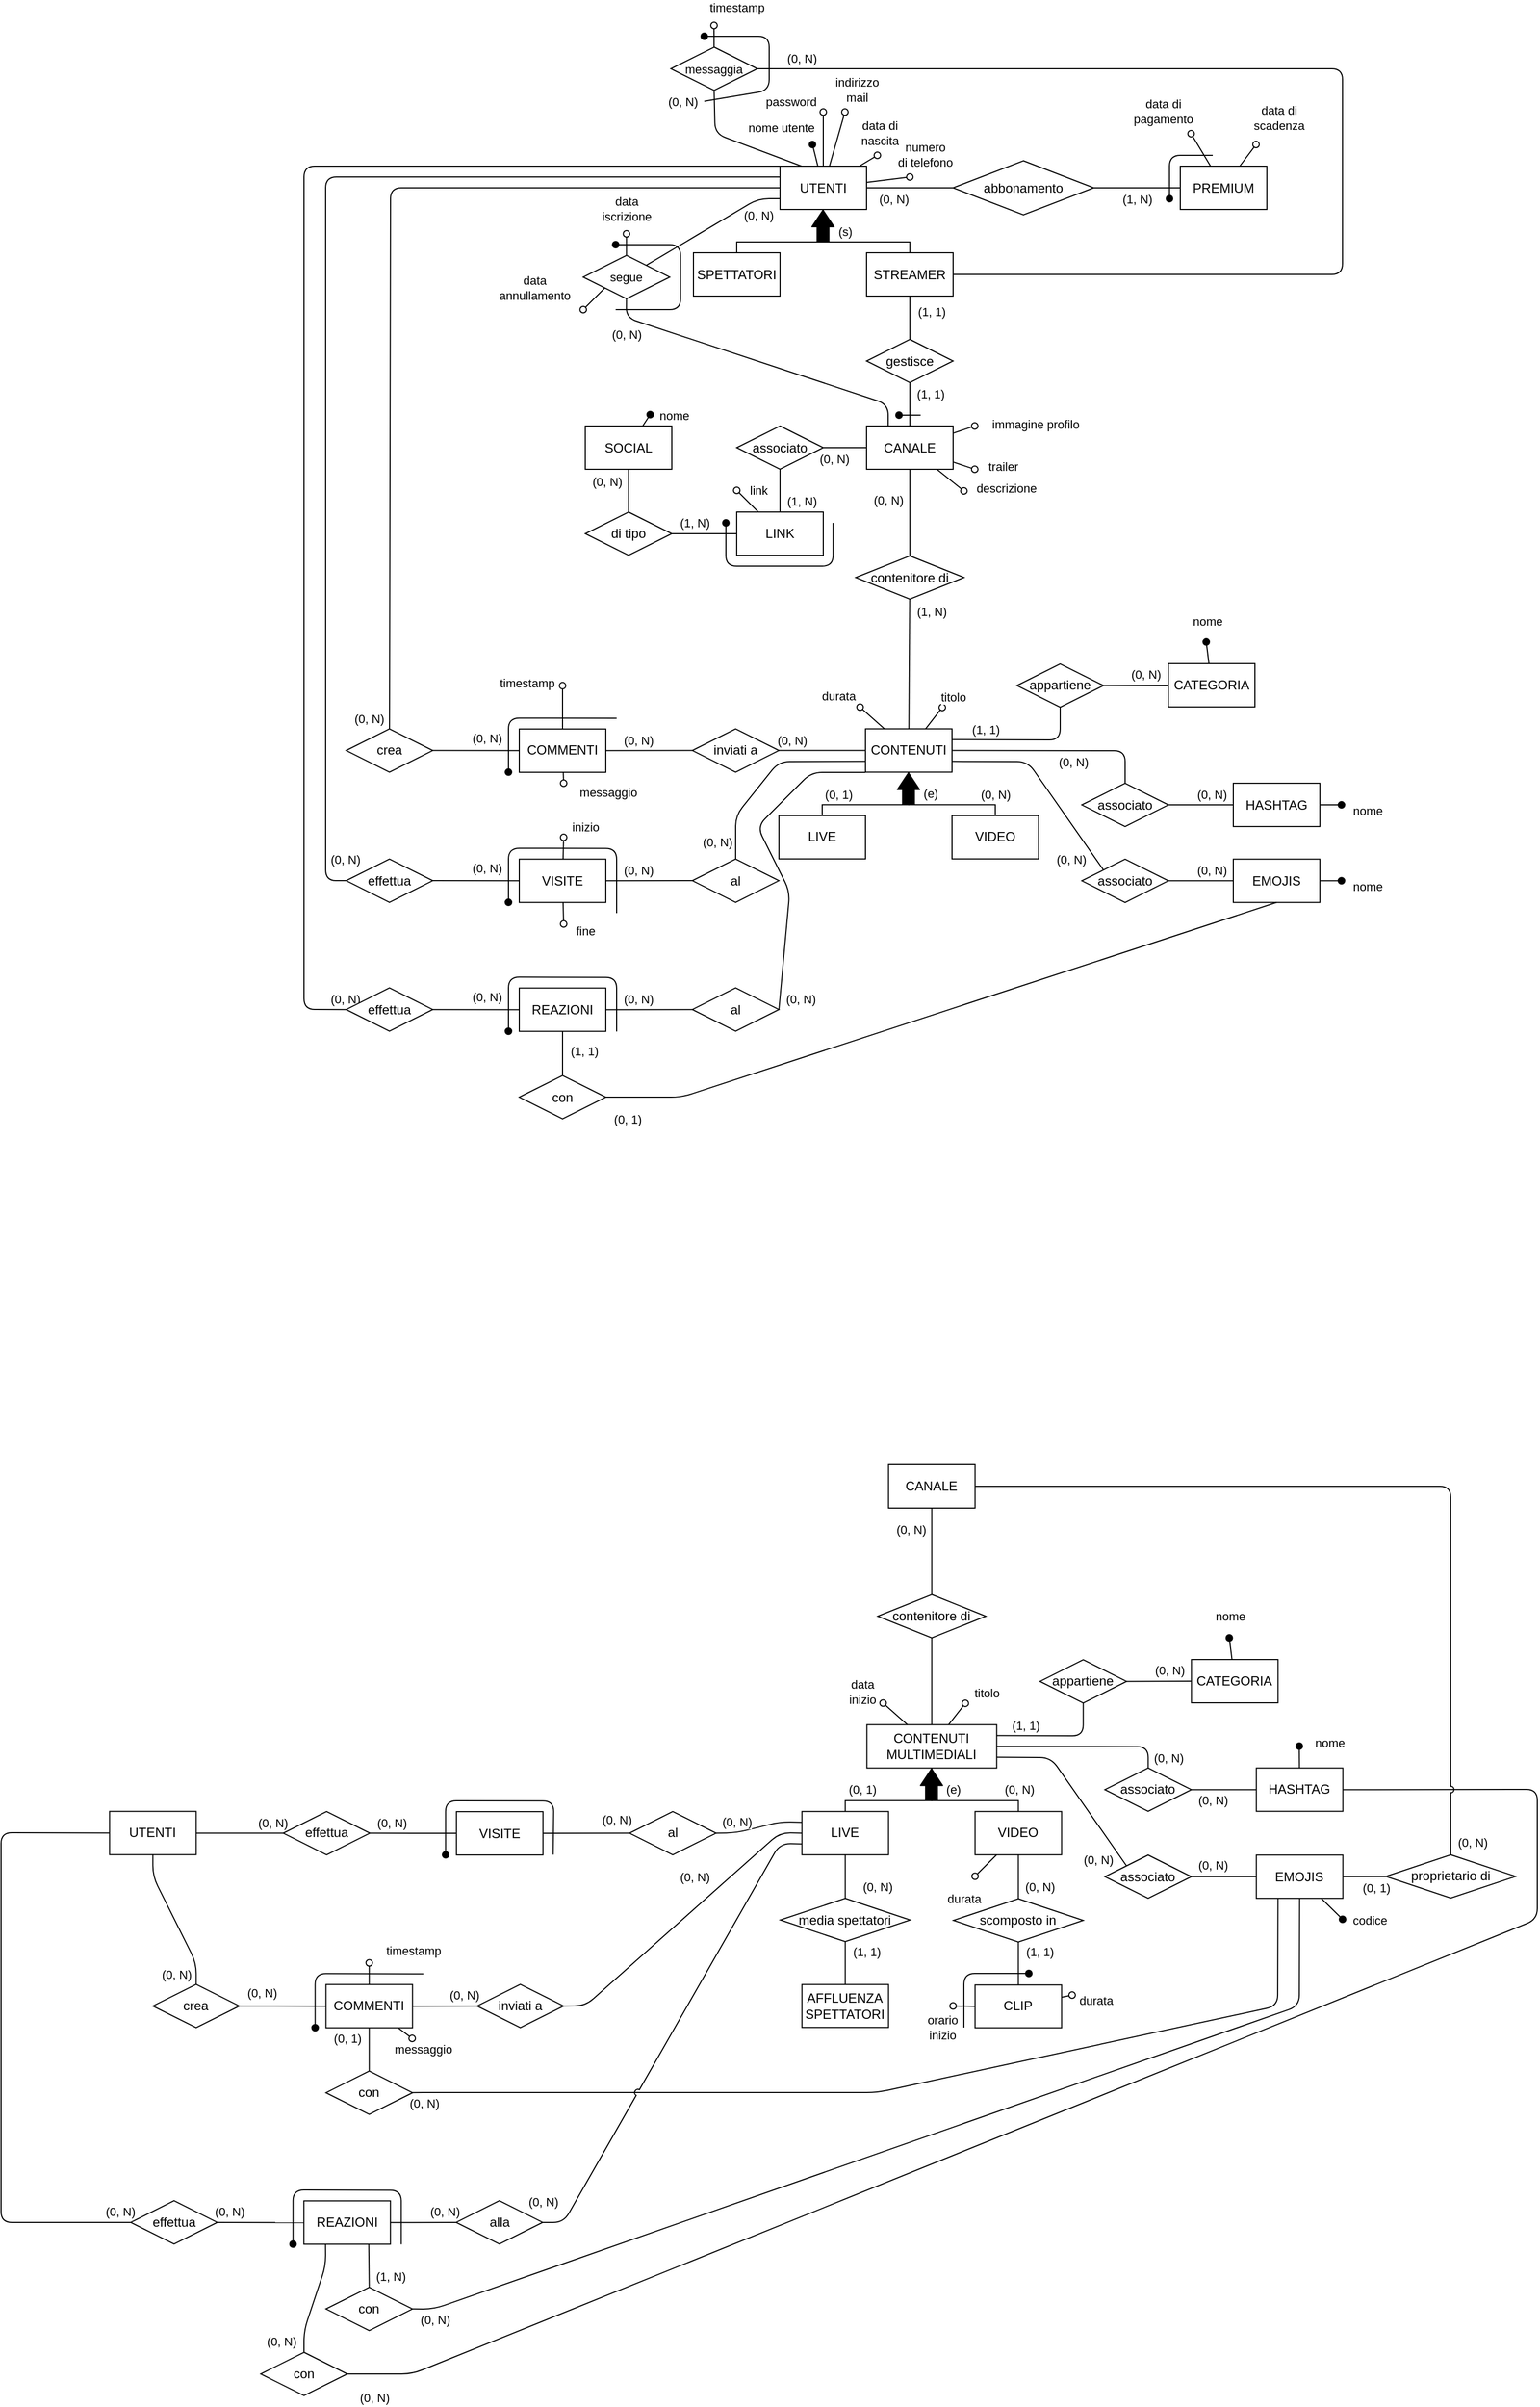 <mxfile>
    <diagram id="4_nfnfdhDg5d41BVBWpk" name="Page-1">
        <mxGraphModel dx="3137" dy="1274" grid="1" gridSize="10" guides="1" tooltips="1" connect="1" arrows="1" fold="1" page="1" pageScale="1" pageWidth="1169" pageHeight="827" math="0" shadow="0">
            <root>
                <mxCell id="0"/>
                <mxCell id="1" parent="0"/>
                <mxCell id="103" style="edgeStyle=none;shape=connector;rounded=1;fillStyle=auto;html=1;exitX=0.25;exitY=0;exitDx=0;exitDy=0;entryX=0.5;entryY=1;entryDx=0;entryDy=0;labelBackgroundColor=default;strokeColor=default;strokeWidth=1;fontFamily=Helvetica;fontSize=11;fontColor=default;endArrow=none;endFill=0;startSize=6;endSize=6;fillColor=#000000;" parent="1" source="2" target="95" edge="1">
                    <mxGeometry relative="1" as="geometry">
                        <Array as="points">
                            <mxPoint x="-740" y="-669.5"/>
                        </Array>
                    </mxGeometry>
                </mxCell>
                <mxCell id="108" value="(0, N)" style="edgeLabel;html=1;align=center;verticalAlign=middle;resizable=0;points=[];fontSize=11;fontFamily=Helvetica;fontColor=default;" parent="103" vertex="1" connectable="0">
                    <mxGeometry x="-0.475" relative="1" as="geometry">
                        <mxPoint x="-79" y="-48" as="offset"/>
                    </mxGeometry>
                </mxCell>
                <mxCell id="2" value="UTENTI" style="rounded=0;whiteSpace=wrap;html=1;" parent="1" vertex="1">
                    <mxGeometry x="-680" y="-639.5" width="80" height="40" as="geometry"/>
                </mxCell>
                <mxCell id="3" value="SPETTATORI" style="rounded=0;whiteSpace=wrap;html=1;" parent="1" vertex="1">
                    <mxGeometry x="-760" y="-559.5" width="80" height="40" as="geometry"/>
                </mxCell>
                <mxCell id="43" value="" style="edgeStyle=none;shape=connector;rounded=1;fillStyle=auto;html=1;labelBackgroundColor=default;strokeColor=default;strokeWidth=1;fontFamily=Helvetica;fontSize=11;fontColor=default;endArrow=none;startSize=6;endSize=6;fillColor=#000000;" parent="1" source="4" target="39" edge="1">
                    <mxGeometry relative="1" as="geometry"/>
                </mxCell>
                <mxCell id="44" value="(1, 1)" style="edgeLabel;html=1;align=center;verticalAlign=middle;resizable=0;points=[];fontSize=11;fontFamily=Helvetica;fontColor=default;" parent="43" vertex="1" connectable="0">
                    <mxGeometry x="-0.268" y="1" relative="1" as="geometry">
                        <mxPoint x="19" as="offset"/>
                    </mxGeometry>
                </mxCell>
                <mxCell id="4" value="STREAMER" style="rounded=0;whiteSpace=wrap;html=1;" parent="1" vertex="1">
                    <mxGeometry x="-600" y="-559.5" width="80" height="40" as="geometry"/>
                </mxCell>
                <mxCell id="9" value="" style="edgeStyle=elbowEdgeStyle;elbow=vertical;endArrow=none;html=1;curved=0;rounded=0;endSize=8;startSize=8;strokeWidth=1;endFill=0;entryX=0.5;entryY=1;entryDx=0;entryDy=0;exitX=0.5;exitY=0;exitDx=0;exitDy=0;" parent="1" source="3" target="2" edge="1">
                    <mxGeometry width="50" height="50" relative="1" as="geometry">
                        <mxPoint x="-630" y="-499.5" as="sourcePoint"/>
                        <mxPoint x="-580" y="-549.5" as="targetPoint"/>
                        <Array as="points">
                            <mxPoint x="-680" y="-569.5"/>
                        </Array>
                    </mxGeometry>
                </mxCell>
                <mxCell id="10" value="" style="edgeStyle=elbowEdgeStyle;elbow=vertical;endArrow=none;html=1;curved=0;rounded=0;endSize=8;startSize=8;strokeWidth=1;endFill=0;entryX=0.5;entryY=1;entryDx=0;entryDy=0;exitX=0.5;exitY=0;exitDx=0;exitDy=0;" parent="1" source="4" target="2" edge="1">
                    <mxGeometry width="50" height="50" relative="1" as="geometry">
                        <mxPoint x="-710" y="-549.5" as="sourcePoint"/>
                        <mxPoint x="-630" y="-589.5" as="targetPoint"/>
                        <Array as="points">
                            <mxPoint x="-590" y="-569.5"/>
                            <mxPoint x="-670" y="-559.5"/>
                        </Array>
                    </mxGeometry>
                </mxCell>
                <mxCell id="11" value="(s)" style="shape=flexArrow;endArrow=classic;html=1;strokeWidth=1;startSize=0;endSize=4.833;width=10.952;endWidth=8.594;fillColor=#000000;fillStyle=auto;" parent="1" edge="1">
                    <mxGeometry x="-0.333" y="-20" width="50" height="50" relative="1" as="geometry">
                        <mxPoint x="-640.24" y="-569.5" as="sourcePoint"/>
                        <mxPoint x="-640.24" y="-599.5" as="targetPoint"/>
                        <mxPoint as="offset"/>
                    </mxGeometry>
                </mxCell>
                <mxCell id="12" value="" style="endArrow=oval;html=1;fillStyle=auto;strokeWidth=1;startSize=6;endSize=6;fillColor=#000000;startArrow=none;startFill=0;endFill=1;" parent="1" source="2" edge="1">
                    <mxGeometry width="50" height="50" relative="1" as="geometry">
                        <mxPoint x="-530" y="-449.5" as="sourcePoint"/>
                        <mxPoint x="-650" y="-659.5" as="targetPoint"/>
                    </mxGeometry>
                </mxCell>
                <mxCell id="13" value="nome utente" style="edgeLabel;html=1;align=center;verticalAlign=middle;resizable=0;points=[];" parent="12" vertex="1" connectable="0">
                    <mxGeometry x="0.479" y="1" relative="1" as="geometry">
                        <mxPoint x="-30" y="-21" as="offset"/>
                    </mxGeometry>
                </mxCell>
                <mxCell id="14" value="" style="endArrow=oval;html=1;fillStyle=auto;strokeWidth=1;startSize=6;endSize=6;fillColor=#000000;startArrow=none;startFill=0;endFill=0;" parent="1" source="2" edge="1">
                    <mxGeometry width="50" height="50" relative="1" as="geometry">
                        <mxPoint x="-670" y="-622.833" as="sourcePoint"/>
                        <mxPoint x="-640" y="-689.5" as="targetPoint"/>
                    </mxGeometry>
                </mxCell>
                <mxCell id="15" value="password" style="edgeLabel;html=1;align=center;verticalAlign=middle;resizable=0;points=[];" parent="14" vertex="1" connectable="0">
                    <mxGeometry x="0.479" y="1" relative="1" as="geometry">
                        <mxPoint x="-29" y="-23" as="offset"/>
                    </mxGeometry>
                </mxCell>
                <mxCell id="17" value="" style="endArrow=oval;html=1;fillStyle=auto;strokeWidth=1;startSize=6;endSize=6;fillColor=#000000;startArrow=none;startFill=0;endFill=0;" parent="1" source="2" edge="1">
                    <mxGeometry width="50" height="50" relative="1" as="geometry">
                        <mxPoint x="-655" y="-629.5" as="sourcePoint"/>
                        <mxPoint x="-620" y="-689.5" as="targetPoint"/>
                    </mxGeometry>
                </mxCell>
                <mxCell id="18" value="indirizzo&lt;br&gt;mail" style="edgeLabel;html=1;align=center;verticalAlign=middle;resizable=0;points=[];" parent="17" vertex="1" connectable="0">
                    <mxGeometry x="0.479" y="1" relative="1" as="geometry">
                        <mxPoint x="15" y="-33" as="offset"/>
                    </mxGeometry>
                </mxCell>
                <mxCell id="19" value="" style="endArrow=oval;html=1;fillStyle=auto;strokeWidth=1;startSize=6;endSize=6;fillColor=#000000;startArrow=none;startFill=0;endFill=0;" parent="1" source="2" edge="1">
                    <mxGeometry width="50" height="50" relative="1" as="geometry">
                        <mxPoint x="-645" y="-619.5" as="sourcePoint"/>
                        <mxPoint x="-560" y="-629.5" as="targetPoint"/>
                    </mxGeometry>
                </mxCell>
                <mxCell id="20" value="numero &lt;br&gt;di telefono" style="edgeLabel;html=1;align=center;verticalAlign=middle;resizable=0;points=[];" parent="19" vertex="1" connectable="0">
                    <mxGeometry x="0.479" y="1" relative="1" as="geometry">
                        <mxPoint x="24" y="-21" as="offset"/>
                    </mxGeometry>
                </mxCell>
                <mxCell id="21" value="" style="endArrow=oval;html=1;fillStyle=auto;strokeWidth=1;startSize=6;endSize=6;fillColor=#000000;startArrow=none;startFill=0;endFill=0;" parent="1" source="2" edge="1">
                    <mxGeometry width="50" height="50" relative="1" as="geometry">
                        <mxPoint x="-635" y="-609.5" as="sourcePoint"/>
                        <mxPoint x="-590" y="-649.5" as="targetPoint"/>
                    </mxGeometry>
                </mxCell>
                <mxCell id="22" value="data di &lt;br&gt;nascita" style="edgeLabel;html=1;align=center;verticalAlign=middle;resizable=0;points=[];" parent="21" vertex="1" connectable="0">
                    <mxGeometry x="0.479" y="1" relative="1" as="geometry">
                        <mxPoint x="6" y="-22" as="offset"/>
                    </mxGeometry>
                </mxCell>
                <mxCell id="23" value="abbonamento" style="rhombus;whiteSpace=wrap;html=1;" parent="1" vertex="1">
                    <mxGeometry x="-520" y="-644.5" width="130" height="50" as="geometry"/>
                </mxCell>
                <mxCell id="25" value="" style="endArrow=none;html=1;fillStyle=auto;strokeWidth=1;startSize=6;endSize=6;fillColor=#000000;exitX=0;exitY=0.5;exitDx=0;exitDy=0;entryX=1;entryY=0.5;entryDx=0;entryDy=0;" parent="1" source="23" target="2" edge="1">
                    <mxGeometry width="50" height="50" relative="1" as="geometry">
                        <mxPoint x="-500" y="-619.5" as="sourcePoint"/>
                        <mxPoint x="-450" y="-669.5" as="targetPoint"/>
                    </mxGeometry>
                </mxCell>
                <mxCell id="26" value="(0, N)" style="edgeLabel;html=1;align=center;verticalAlign=middle;resizable=0;points=[];" parent="25" vertex="1" connectable="0">
                    <mxGeometry x="0.545" relative="1" as="geometry">
                        <mxPoint x="7" y="10" as="offset"/>
                    </mxGeometry>
                </mxCell>
                <mxCell id="29" value="" style="endArrow=none;html=1;fillStyle=auto;strokeWidth=1;startSize=6;endSize=6;fillColor=#000000;exitX=0;exitY=0.5;exitDx=0;exitDy=0;entryX=1;entryY=0.5;entryDx=0;entryDy=0;" parent="1" source="31" target="23" edge="1">
                    <mxGeometry width="50" height="50" relative="1" as="geometry">
                        <mxPoint x="-510" y="-609.5" as="sourcePoint"/>
                        <mxPoint x="-590" y="-609.5" as="targetPoint"/>
                    </mxGeometry>
                </mxCell>
                <mxCell id="30" value="(1, N)" style="edgeLabel;html=1;align=center;verticalAlign=middle;resizable=0;points=[];" parent="29" vertex="1" connectable="0">
                    <mxGeometry x="0.545" relative="1" as="geometry">
                        <mxPoint x="22" y="10" as="offset"/>
                    </mxGeometry>
                </mxCell>
                <mxCell id="31" value="PREMIUM" style="rounded=0;whiteSpace=wrap;html=1;" parent="1" vertex="1">
                    <mxGeometry x="-310" y="-639.5" width="80" height="40" as="geometry"/>
                </mxCell>
                <mxCell id="33" value="" style="endArrow=oval;html=1;fillStyle=auto;strokeWidth=1;startSize=6;endSize=6;fillColor=#000000;startArrow=none;startFill=0;endFill=0;" parent="1" source="31" edge="1">
                    <mxGeometry width="50" height="50" relative="1" as="geometry">
                        <mxPoint x="-310" y="-639.5" as="sourcePoint"/>
                        <mxPoint x="-300" y="-669.5" as="targetPoint"/>
                    </mxGeometry>
                </mxCell>
                <mxCell id="34" value="data di&lt;br&gt;pagamento" style="edgeLabel;html=1;align=center;verticalAlign=middle;resizable=0;points=[];" parent="33" vertex="1" connectable="0">
                    <mxGeometry x="0.479" y="1" relative="1" as="geometry">
                        <mxPoint x="-30" y="-29" as="offset"/>
                    </mxGeometry>
                </mxCell>
                <mxCell id="35" value="" style="endArrow=oval;html=1;fillStyle=auto;strokeWidth=1;startSize=6;endSize=6;fillColor=#000000;startArrow=none;startFill=0;endFill=1;jumpStyle=none;" parent="1" edge="1">
                    <mxGeometry width="50" height="50" relative="1" as="geometry">
                        <mxPoint x="-280" y="-649.5" as="sourcePoint"/>
                        <mxPoint x="-320" y="-609.5" as="targetPoint"/>
                        <Array as="points">
                            <mxPoint x="-320" y="-649.5"/>
                        </Array>
                    </mxGeometry>
                </mxCell>
                <mxCell id="37" value="" style="endArrow=oval;html=1;fillStyle=auto;strokeWidth=1;startSize=6;endSize=6;fillColor=#000000;startArrow=none;startFill=0;endFill=0;" parent="1" source="31" edge="1">
                    <mxGeometry width="50" height="50" relative="1" as="geometry">
                        <mxPoint x="-272" y="-629.5" as="sourcePoint"/>
                        <mxPoint x="-240" y="-659.5" as="targetPoint"/>
                    </mxGeometry>
                </mxCell>
                <mxCell id="38" value="data di&lt;br&gt;scadenza" style="edgeLabel;html=1;align=center;verticalAlign=middle;resizable=0;points=[];" parent="37" vertex="1" connectable="0">
                    <mxGeometry x="0.479" y="1" relative="1" as="geometry">
                        <mxPoint x="25" y="-29" as="offset"/>
                    </mxGeometry>
                </mxCell>
                <mxCell id="49" value="" style="edgeStyle=none;shape=connector;rounded=1;fillStyle=auto;html=1;labelBackgroundColor=default;strokeColor=default;strokeWidth=1;fontFamily=Helvetica;fontSize=11;fontColor=default;endArrow=none;startSize=6;endSize=6;fillColor=#000000;" parent="1" source="39" target="47" edge="1">
                    <mxGeometry relative="1" as="geometry"/>
                </mxCell>
                <mxCell id="50" value="(1, 1)" style="edgeLabel;html=1;align=center;verticalAlign=middle;resizable=0;points=[];fontSize=11;fontFamily=Helvetica;fontColor=default;" parent="49" vertex="1" connectable="0">
                    <mxGeometry x="-0.327" y="1" relative="1" as="geometry">
                        <mxPoint x="18" y="-3" as="offset"/>
                    </mxGeometry>
                </mxCell>
                <mxCell id="39" value="gestisce" style="rhombus;whiteSpace=wrap;html=1;" parent="1" vertex="1">
                    <mxGeometry x="-600" y="-479.5" width="80" height="40" as="geometry"/>
                </mxCell>
                <mxCell id="45" value="" style="edgeStyle=none;shape=connector;rounded=1;fillStyle=auto;html=1;labelBackgroundColor=default;strokeColor=default;strokeWidth=1;fontFamily=Helvetica;fontSize=11;fontColor=default;endArrow=none;startSize=6;endSize=6;fillColor=#000000;entryX=0.5;entryY=0;entryDx=0;entryDy=0;exitX=0.5;exitY=1;exitDx=0;exitDy=0;" parent="1" source="47" target="48" edge="1">
                    <mxGeometry relative="1" as="geometry">
                        <mxPoint x="-559" y="-359.5" as="sourcePoint"/>
                        <mxPoint x="-559" y="-319.5" as="targetPoint"/>
                    </mxGeometry>
                </mxCell>
                <mxCell id="51" value="(0, N)" style="edgeLabel;html=1;align=center;verticalAlign=middle;resizable=0;points=[];fontSize=11;fontFamily=Helvetica;fontColor=default;" parent="45" vertex="1" connectable="0">
                    <mxGeometry x="-0.303" relative="1" as="geometry">
                        <mxPoint x="-20" as="offset"/>
                    </mxGeometry>
                </mxCell>
                <mxCell id="319" style="edgeStyle=none;rounded=1;html=1;exitX=0.25;exitY=0;exitDx=0;exitDy=0;entryX=0.5;entryY=1;entryDx=0;entryDy=0;fontSize=11;startArrow=none;startFill=0;endArrow=none;endFill=0;" parent="1" source="47" target="90" edge="1">
                    <mxGeometry relative="1" as="geometry">
                        <Array as="points">
                            <mxPoint x="-580" y="-419.5"/>
                            <mxPoint x="-822" y="-499.5"/>
                        </Array>
                    </mxGeometry>
                </mxCell>
                <mxCell id="488" value="(0, N)" style="edgeLabel;html=1;align=center;verticalAlign=middle;resizable=0;points=[];" vertex="1" connectable="0" parent="319">
                    <mxGeometry x="0.548" relative="1" as="geometry">
                        <mxPoint x="-46" as="offset"/>
                    </mxGeometry>
                </mxCell>
                <mxCell id="47" value="CANALE" style="rounded=0;whiteSpace=wrap;html=1;" parent="1" vertex="1">
                    <mxGeometry x="-600" y="-399.5" width="80" height="40" as="geometry"/>
                </mxCell>
                <mxCell id="48" value="contenitore di" style="rhombus;whiteSpace=wrap;html=1;" parent="1" vertex="1">
                    <mxGeometry x="-610" y="-279.5" width="100" height="40" as="geometry"/>
                </mxCell>
                <mxCell id="52" value="" style="endArrow=oval;html=1;fillStyle=auto;strokeWidth=1;startSize=6;endSize=6;fillColor=#000000;startArrow=none;startFill=0;endFill=0;" parent="1" source="47" edge="1">
                    <mxGeometry width="50" height="50" relative="1" as="geometry">
                        <mxPoint x="-510" y="-373.073" as="sourcePoint"/>
                        <mxPoint x="-500" y="-399.5" as="targetPoint"/>
                    </mxGeometry>
                </mxCell>
                <mxCell id="53" value="immagine profilo" style="edgeLabel;html=1;align=center;verticalAlign=middle;resizable=0;points=[];" parent="52" vertex="1" connectable="0">
                    <mxGeometry x="0.479" y="1" relative="1" as="geometry">
                        <mxPoint x="61" y="-3" as="offset"/>
                    </mxGeometry>
                </mxCell>
                <mxCell id="54" value="" style="endArrow=oval;html=1;fillStyle=auto;strokeWidth=1;startSize=6;endSize=6;fillColor=#000000;startArrow=none;startFill=0;endFill=1;" parent="1" edge="1">
                    <mxGeometry width="50" height="50" relative="1" as="geometry">
                        <mxPoint x="-550" y="-409.5" as="sourcePoint"/>
                        <mxPoint x="-570" y="-409.5" as="targetPoint"/>
                    </mxGeometry>
                </mxCell>
                <mxCell id="56" value="" style="endArrow=oval;html=1;fillStyle=auto;strokeWidth=1;startSize=6;endSize=6;fillColor=#000000;startArrow=none;startFill=0;endFill=0;" parent="1" source="47" edge="1">
                    <mxGeometry width="50" height="50" relative="1" as="geometry">
                        <mxPoint x="-510" y="-389.5" as="sourcePoint"/>
                        <mxPoint x="-500" y="-359.5" as="targetPoint"/>
                    </mxGeometry>
                </mxCell>
                <mxCell id="57" value="trailer" style="edgeLabel;html=1;align=center;verticalAlign=middle;resizable=0;points=[];" parent="56" vertex="1" connectable="0">
                    <mxGeometry x="0.479" y="1" relative="1" as="geometry">
                        <mxPoint x="31" as="offset"/>
                    </mxGeometry>
                </mxCell>
                <mxCell id="58" value="" style="endArrow=oval;html=1;fillStyle=auto;strokeWidth=1;startSize=6;endSize=6;fillColor=#000000;startArrow=none;startFill=0;endFill=0;" parent="1" source="47" edge="1">
                    <mxGeometry width="50" height="50" relative="1" as="geometry">
                        <mxPoint x="-500" y="-379.5" as="sourcePoint"/>
                        <mxPoint x="-510" y="-339.5" as="targetPoint"/>
                    </mxGeometry>
                </mxCell>
                <mxCell id="59" value="descrizione" style="edgeLabel;html=1;align=center;verticalAlign=middle;resizable=0;points=[];" parent="58" vertex="1" connectable="0">
                    <mxGeometry x="0.479" y="1" relative="1" as="geometry">
                        <mxPoint x="45" y="3" as="offset"/>
                    </mxGeometry>
                </mxCell>
                <mxCell id="61" value="" style="edgeStyle=none;shape=connector;rounded=1;fillStyle=auto;html=1;labelBackgroundColor=default;strokeColor=default;strokeWidth=1;fontFamily=Helvetica;fontSize=11;fontColor=default;endArrow=none;endFill=0;startSize=6;endSize=6;fillColor=#000000;" parent="1" source="60" target="47" edge="1">
                    <mxGeometry relative="1" as="geometry"/>
                </mxCell>
                <mxCell id="62" value="(0, N)" style="edgeLabel;html=1;align=center;verticalAlign=middle;resizable=0;points=[];fontSize=11;fontFamily=Helvetica;fontColor=default;" parent="61" vertex="1" connectable="0">
                    <mxGeometry x="-0.3" y="1" relative="1" as="geometry">
                        <mxPoint x="-4" y="11" as="offset"/>
                    </mxGeometry>
                </mxCell>
                <mxCell id="64" value="" style="edgeStyle=none;shape=connector;rounded=1;fillStyle=auto;html=1;labelBackgroundColor=default;strokeColor=default;strokeWidth=1;fontFamily=Helvetica;fontSize=11;fontColor=default;endArrow=none;endFill=0;startSize=6;endSize=6;fillColor=#000000;exitX=0.5;exitY=1;exitDx=0;exitDy=0;" parent="1" source="60" target="63" edge="1">
                    <mxGeometry relative="1" as="geometry"/>
                </mxCell>
                <mxCell id="65" value="(1, N)" style="edgeLabel;html=1;align=center;verticalAlign=middle;resizable=0;points=[];fontSize=11;fontFamily=Helvetica;fontColor=default;" parent="64" vertex="1" connectable="0">
                    <mxGeometry x="0.426" y="1" relative="1" as="geometry">
                        <mxPoint x="19" y="1" as="offset"/>
                    </mxGeometry>
                </mxCell>
                <mxCell id="60" value="associato" style="rhombus;whiteSpace=wrap;html=1;" parent="1" vertex="1">
                    <mxGeometry x="-720" y="-399.5" width="80" height="40" as="geometry"/>
                </mxCell>
                <mxCell id="63" value="LINK" style="rounded=0;whiteSpace=wrap;html=1;" parent="1" vertex="1">
                    <mxGeometry x="-720.01" y="-320" width="80" height="40" as="geometry"/>
                </mxCell>
                <mxCell id="66" value="" style="endArrow=oval;html=1;fillStyle=auto;strokeWidth=1;startSize=6;endSize=6;fillColor=#000000;startArrow=none;startFill=0;endFill=0;" parent="1" source="63" edge="1">
                    <mxGeometry width="50" height="50" relative="1" as="geometry">
                        <mxPoint x="-660.01" y="-300" as="sourcePoint"/>
                        <mxPoint x="-720" y="-340" as="targetPoint"/>
                    </mxGeometry>
                </mxCell>
                <mxCell id="67" value="link" style="edgeLabel;html=1;align=center;verticalAlign=middle;resizable=0;points=[];" parent="66" vertex="1" connectable="0">
                    <mxGeometry x="0.479" y="1" relative="1" as="geometry">
                        <mxPoint x="15" y="-6" as="offset"/>
                    </mxGeometry>
                </mxCell>
                <mxCell id="70" value="" style="edgeStyle=none;shape=connector;rounded=1;fillStyle=auto;html=1;labelBackgroundColor=default;strokeColor=default;strokeWidth=1;fontFamily=Helvetica;fontSize=11;fontColor=default;endArrow=none;endFill=0;startSize=6;endSize=6;fillColor=#000000;" parent="1" source="72" target="73" edge="1">
                    <mxGeometry relative="1" as="geometry"/>
                </mxCell>
                <mxCell id="71" value="(0, N)" style="edgeLabel;html=1;align=center;verticalAlign=middle;resizable=0;points=[];fontSize=11;fontFamily=Helvetica;fontColor=default;" parent="70" vertex="1" connectable="0">
                    <mxGeometry x="0.426" y="1" relative="1" as="geometry">
                        <mxPoint x="-19" as="offset"/>
                    </mxGeometry>
                </mxCell>
                <mxCell id="76" value="" style="edgeStyle=none;shape=connector;rounded=1;fillStyle=auto;html=1;labelBackgroundColor=default;strokeColor=default;strokeWidth=1;fontFamily=Helvetica;fontSize=11;fontColor=default;endArrow=none;endFill=0;startSize=6;endSize=6;fillColor=#000000;" parent="1" source="72" target="63" edge="1">
                    <mxGeometry relative="1" as="geometry"/>
                </mxCell>
                <mxCell id="77" value="(1, N)" style="edgeLabel;html=1;align=center;verticalAlign=middle;resizable=0;points=[];fontSize=11;fontFamily=Helvetica;fontColor=default;" parent="76" vertex="1" connectable="0">
                    <mxGeometry x="-0.252" y="2" relative="1" as="geometry">
                        <mxPoint x="-2" y="-8" as="offset"/>
                    </mxGeometry>
                </mxCell>
                <mxCell id="72" value="di tipo" style="rhombus;whiteSpace=wrap;html=1;" parent="1" vertex="1">
                    <mxGeometry x="-860" y="-320" width="80" height="40" as="geometry"/>
                </mxCell>
                <mxCell id="73" value="SOCIAL" style="rounded=0;whiteSpace=wrap;html=1;" parent="1" vertex="1">
                    <mxGeometry x="-860" y="-399.5" width="80" height="40" as="geometry"/>
                </mxCell>
                <mxCell id="74" value="" style="endArrow=oval;html=1;fillStyle=auto;strokeWidth=1;startSize=6;endSize=6;fillColor=#000000;startArrow=none;startFill=0;endFill=1;" parent="1" source="73" edge="1">
                    <mxGeometry width="50" height="50" relative="1" as="geometry">
                        <mxPoint x="-820" y="-389.5" as="sourcePoint"/>
                        <mxPoint x="-800" y="-410" as="targetPoint"/>
                    </mxGeometry>
                </mxCell>
                <mxCell id="79" value="nome" style="edgeLabel;html=1;align=center;verticalAlign=middle;resizable=0;points=[];fontSize=11;fontFamily=Helvetica;fontColor=default;" parent="74" vertex="1" connectable="0">
                    <mxGeometry x="0.621" y="-1" relative="1" as="geometry">
                        <mxPoint x="22" y="-2" as="offset"/>
                    </mxGeometry>
                </mxCell>
                <mxCell id="78" value="" style="endArrow=oval;html=1;fillStyle=auto;strokeWidth=1;startSize=6;endSize=6;fillColor=#000000;startArrow=none;startFill=0;endFill=1;jumpStyle=none;" parent="1" edge="1">
                    <mxGeometry width="50" height="50" relative="1" as="geometry">
                        <mxPoint x="-630.91" y="-310" as="sourcePoint"/>
                        <mxPoint x="-730.01" y="-310" as="targetPoint"/>
                        <Array as="points">
                            <mxPoint x="-630.91" y="-270"/>
                            <mxPoint x="-730.01" y="-270"/>
                        </Array>
                    </mxGeometry>
                </mxCell>
                <mxCell id="88" value="" style="edgeStyle=none;shape=connector;rounded=1;fillStyle=auto;html=1;labelBackgroundColor=default;strokeColor=default;strokeWidth=1;fontFamily=Helvetica;fontSize=11;fontColor=default;endArrow=none;endFill=0;startSize=6;endSize=6;fillColor=#000000;" parent="1" source="111" target="48" edge="1">
                    <mxGeometry relative="1" as="geometry">
                        <mxPoint x="-560.0" y="-239.5" as="sourcePoint"/>
                    </mxGeometry>
                </mxCell>
                <mxCell id="89" value="(1, N)" style="edgeLabel;html=1;align=center;verticalAlign=middle;resizable=0;points=[];fontSize=11;fontFamily=Helvetica;fontColor=default;" parent="88" vertex="1" connectable="0">
                    <mxGeometry x="0.534" y="1" relative="1" as="geometry">
                        <mxPoint x="21" y="-17" as="offset"/>
                    </mxGeometry>
                </mxCell>
                <mxCell id="91" style="edgeStyle=none;shape=connector;rounded=1;fillStyle=auto;html=1;entryX=0;entryY=0.75;entryDx=0;entryDy=0;labelBackgroundColor=default;strokeColor=default;strokeWidth=1;fontFamily=Helvetica;fontSize=11;fontColor=default;endArrow=none;endFill=0;startSize=6;endSize=6;fillColor=#000000;" parent="1" source="90" target="2" edge="1">
                    <mxGeometry relative="1" as="geometry">
                        <Array as="points">
                            <mxPoint x="-700" y="-609.5"/>
                        </Array>
                    </mxGeometry>
                </mxCell>
                <mxCell id="92" value="(0, N)" style="edgeLabel;html=1;align=center;verticalAlign=middle;resizable=0;points=[];fontSize=11;fontFamily=Helvetica;fontColor=default;" parent="91" vertex="1" connectable="0">
                    <mxGeometry x="0.453" relative="1" as="geometry">
                        <mxPoint x="16" y="6" as="offset"/>
                    </mxGeometry>
                </mxCell>
                <mxCell id="90" value="segue" style="rhombus;whiteSpace=wrap;html=1;fontFamily=Helvetica;fontSize=11;fontColor=default;" parent="1" vertex="1">
                    <mxGeometry x="-861.9" y="-557.02" width="80" height="40" as="geometry"/>
                </mxCell>
                <mxCell id="104" style="edgeStyle=none;shape=connector;rounded=1;fillStyle=auto;html=1;labelBackgroundColor=default;strokeColor=default;strokeWidth=1;fontFamily=Helvetica;fontSize=11;fontColor=default;endArrow=none;endFill=0;startSize=6;endSize=6;fillColor=#000000;startArrow=oval;startFill=0;" parent="1" target="95" edge="1">
                    <mxGeometry relative="1" as="geometry">
                        <mxPoint x="-760.778" y="-699.5" as="targetPoint"/>
                        <mxPoint x="-741" y="-769.5" as="sourcePoint"/>
                    </mxGeometry>
                </mxCell>
                <mxCell id="105" value="timestamp" style="edgeLabel;html=1;align=center;verticalAlign=middle;resizable=0;points=[];fontSize=11;fontFamily=Helvetica;fontColor=default;" parent="104" vertex="1" connectable="0">
                    <mxGeometry x="-0.257" y="1" relative="1" as="geometry">
                        <mxPoint x="20" y="-24" as="offset"/>
                    </mxGeometry>
                </mxCell>
                <mxCell id="106" style="edgeStyle=none;shape=connector;rounded=1;fillStyle=auto;html=1;labelBackgroundColor=default;strokeColor=default;strokeWidth=1;fontFamily=Helvetica;fontSize=11;fontColor=default;startArrow=none;startFill=0;endArrow=none;endFill=0;startSize=6;endSize=6;fillColor=#000000;exitX=1;exitY=0.5;exitDx=0;exitDy=0;jumpStyle=arc;" parent="1" source="95" target="4" edge="1">
                    <mxGeometry relative="1" as="geometry">
                        <Array as="points">
                            <mxPoint x="-160" y="-729.5"/>
                            <mxPoint x="-160" y="-539.5"/>
                        </Array>
                    </mxGeometry>
                </mxCell>
                <mxCell id="109" value="(0, N)" style="edgeLabel;html=1;align=center;verticalAlign=middle;resizable=0;points=[];fontSize=11;fontFamily=Helvetica;fontColor=default;" parent="106" vertex="1" connectable="0">
                    <mxGeometry x="-0.921" relative="1" as="geometry">
                        <mxPoint x="-2" y="-10" as="offset"/>
                    </mxGeometry>
                </mxCell>
                <mxCell id="95" value="messaggia" style="rhombus;whiteSpace=wrap;html=1;fontFamily=Helvetica;fontSize=11;fontColor=default;" parent="1" vertex="1">
                    <mxGeometry x="-780.9" y="-749.5" width="80" height="40" as="geometry"/>
                </mxCell>
                <mxCell id="96" value="" style="endArrow=oval;html=1;fillStyle=auto;strokeWidth=1;startSize=6;endSize=6;fillColor=#000000;startArrow=none;startFill=0;endFill=0;" parent="1" source="90" edge="1">
                    <mxGeometry width="50" height="50" relative="1" as="geometry">
                        <mxPoint x="-676.9" y="-547.02" as="sourcePoint"/>
                        <mxPoint x="-821.9" y="-577.02" as="targetPoint"/>
                    </mxGeometry>
                </mxCell>
                <mxCell id="97" value="data&lt;br&gt;iscrizione" style="edgeLabel;html=1;align=center;verticalAlign=middle;resizable=0;points=[];" parent="96" vertex="1" connectable="0">
                    <mxGeometry x="0.479" y="1" relative="1" as="geometry">
                        <mxPoint x="1" y="-28" as="offset"/>
                    </mxGeometry>
                </mxCell>
                <mxCell id="98" value="" style="endArrow=oval;html=1;fillStyle=auto;strokeWidth=1;startSize=6;endSize=6;fillColor=#000000;startArrow=none;startFill=0;endFill=1;jumpStyle=none;" parent="1" edge="1">
                    <mxGeometry width="50" height="50" relative="1" as="geometry">
                        <mxPoint x="-831.9" y="-507.02" as="sourcePoint"/>
                        <mxPoint x="-831.9" y="-567.02" as="targetPoint"/>
                        <Array as="points">
                            <mxPoint x="-771.9" y="-507.02"/>
                            <mxPoint x="-771.9" y="-567.02"/>
                        </Array>
                    </mxGeometry>
                </mxCell>
                <mxCell id="101" value="" style="endArrow=oval;html=1;fillStyle=auto;strokeWidth=1;startSize=6;endSize=6;fillColor=#000000;startArrow=none;startFill=0;endFill=0;exitX=0;exitY=1;exitDx=0;exitDy=0;" parent="1" source="90" edge="1">
                    <mxGeometry width="50" height="50" relative="1" as="geometry">
                        <mxPoint x="-811.9" y="-547.02" as="sourcePoint"/>
                        <mxPoint x="-861.9" y="-507.02" as="targetPoint"/>
                    </mxGeometry>
                </mxCell>
                <mxCell id="102" value="data&lt;br&gt;annullamento" style="edgeLabel;html=1;align=center;verticalAlign=middle;resizable=0;points=[];" parent="101" vertex="1" connectable="0">
                    <mxGeometry x="0.479" y="1" relative="1" as="geometry">
                        <mxPoint x="-51" y="-16" as="offset"/>
                    </mxGeometry>
                </mxCell>
                <mxCell id="110" value="" style="endArrow=oval;html=1;fillStyle=auto;strokeWidth=1;startSize=6;endSize=6;fillColor=#000000;startArrow=none;startFill=0;endFill=1;jumpStyle=none;" parent="1" edge="1">
                    <mxGeometry width="50" height="50" relative="1" as="geometry">
                        <mxPoint x="-750" y="-699.5" as="sourcePoint"/>
                        <mxPoint x="-750" y="-759.5" as="targetPoint"/>
                        <Array as="points">
                            <mxPoint x="-690" y="-709.5"/>
                            <mxPoint x="-690" y="-759.5"/>
                        </Array>
                    </mxGeometry>
                </mxCell>
                <mxCell id="111" value="CONTENUTI" style="rounded=0;whiteSpace=wrap;html=1;" parent="1" vertex="1">
                    <mxGeometry x="-601" y="-119.72" width="80" height="40" as="geometry"/>
                </mxCell>
                <mxCell id="114" value="LIVE" style="rounded=0;whiteSpace=wrap;html=1;" parent="1" vertex="1">
                    <mxGeometry x="-681" y="-39.58" width="80" height="40" as="geometry"/>
                </mxCell>
                <mxCell id="115" value="VIDEO" style="rounded=0;whiteSpace=wrap;html=1;" parent="1" vertex="1">
                    <mxGeometry x="-521" y="-39.58" width="80" height="40" as="geometry"/>
                </mxCell>
                <mxCell id="116" value="" style="edgeStyle=elbowEdgeStyle;elbow=vertical;endArrow=none;html=1;curved=0;rounded=0;endSize=8;startSize=8;strokeWidth=1;endFill=0;entryX=0.5;entryY=1;entryDx=0;entryDy=0;exitX=0.5;exitY=0;exitDx=0;exitDy=0;" parent="1" source="114" target="111" edge="1">
                    <mxGeometry width="50" height="50" relative="1" as="geometry">
                        <mxPoint x="-551" y="20.42" as="sourcePoint"/>
                        <mxPoint x="-501" y="-29.58" as="targetPoint"/>
                        <Array as="points">
                            <mxPoint x="-601" y="-49.58"/>
                        </Array>
                    </mxGeometry>
                </mxCell>
                <mxCell id="117" value="" style="edgeStyle=elbowEdgeStyle;elbow=vertical;endArrow=none;html=1;curved=0;rounded=0;endSize=8;startSize=8;strokeWidth=1;endFill=0;entryX=0.5;entryY=1;entryDx=0;entryDy=0;exitX=0.5;exitY=0;exitDx=0;exitDy=0;" parent="1" source="115" target="111" edge="1">
                    <mxGeometry width="50" height="50" relative="1" as="geometry">
                        <mxPoint x="-631" y="-29.58" as="sourcePoint"/>
                        <mxPoint x="-551" y="-69.58" as="targetPoint"/>
                        <Array as="points">
                            <mxPoint x="-511" y="-49.58"/>
                            <mxPoint x="-591" y="-39.58"/>
                        </Array>
                    </mxGeometry>
                </mxCell>
                <mxCell id="118" value="(e)" style="shape=flexArrow;endArrow=classic;html=1;strokeWidth=1;startSize=0;endSize=4.833;width=10.952;endWidth=8.594;fillColor=#000000;fillStyle=auto;" parent="1" edge="1">
                    <mxGeometry x="-0.333" y="-20" width="50" height="50" relative="1" as="geometry">
                        <mxPoint x="-561.24" y="-49.58" as="sourcePoint"/>
                        <mxPoint x="-561.24" y="-79.58" as="targetPoint"/>
                        <mxPoint as="offset"/>
                    </mxGeometry>
                </mxCell>
                <mxCell id="125" value="(0, 1)" style="edgeLabel;html=1;align=center;verticalAlign=middle;resizable=0;points=[];fontSize=11;fontFamily=Helvetica;fontColor=default;" parent="1" vertex="1" connectable="0">
                    <mxGeometry x="-626.0" y="-59.724" as="geometry"/>
                </mxCell>
                <mxCell id="126" value="(0, N)" style="edgeLabel;html=1;align=center;verticalAlign=middle;resizable=0;points=[];fontSize=11;fontFamily=Helvetica;fontColor=default;" parent="1" vertex="1" connectable="0">
                    <mxGeometry x="-481.0" y="-59.724" as="geometry"/>
                </mxCell>
                <mxCell id="128" value="" style="endArrow=oval;html=1;fillStyle=auto;strokeWidth=1;startSize=6;endSize=6;fillColor=#000000;startArrow=none;startFill=0;endFill=0;" parent="1" source="111" edge="1">
                    <mxGeometry width="50" height="50" relative="1" as="geometry">
                        <mxPoint x="-536" y="-143.053" as="sourcePoint"/>
                        <mxPoint x="-530" y="-139.5" as="targetPoint"/>
                    </mxGeometry>
                </mxCell>
                <mxCell id="129" value="titolo" style="edgeLabel;html=1;align=center;verticalAlign=middle;resizable=0;points=[];" parent="128" vertex="1" connectable="0">
                    <mxGeometry x="0.479" y="1" relative="1" as="geometry">
                        <mxPoint x="15" y="-14" as="offset"/>
                    </mxGeometry>
                </mxCell>
                <mxCell id="130" value="" style="endArrow=oval;html=1;fillStyle=auto;strokeWidth=1;startSize=6;endSize=6;fillColor=#000000;startArrow=none;startFill=0;endFill=0;" parent="1" source="111" edge="1">
                    <mxGeometry width="50" height="50" relative="1" as="geometry">
                        <mxPoint x="-686" y="-283.053" as="sourcePoint"/>
                        <mxPoint x="-606" y="-139.72" as="targetPoint"/>
                    </mxGeometry>
                </mxCell>
                <mxCell id="131" value="durata" style="edgeLabel;html=1;align=center;verticalAlign=middle;resizable=0;points=[];" parent="130" vertex="1" connectable="0">
                    <mxGeometry x="0.479" y="1" relative="1" as="geometry">
                        <mxPoint x="-25" y="-16" as="offset"/>
                    </mxGeometry>
                </mxCell>
                <mxCell id="132" value="" style="edgeStyle=none;shape=connector;rounded=1;fillStyle=auto;html=1;labelBackgroundColor=default;strokeColor=default;strokeWidth=1;fontFamily=Helvetica;fontSize=11;fontColor=default;endArrow=none;endFill=0;startSize=6;endSize=6;fillColor=#000000;exitX=1;exitY=0.5;exitDx=0;exitDy=0;entryX=0;entryY=0.5;entryDx=0;entryDy=0;" parent="1" source="134" target="135" edge="1">
                    <mxGeometry relative="1" as="geometry"/>
                </mxCell>
                <mxCell id="133" value="(0, N)" style="edgeLabel;html=1;align=center;verticalAlign=middle;resizable=0;points=[];fontSize=11;fontFamily=Helvetica;fontColor=default;" parent="132" vertex="1" connectable="0">
                    <mxGeometry x="0.426" y="1" relative="1" as="geometry">
                        <mxPoint x="-4" y="-9" as="offset"/>
                    </mxGeometry>
                </mxCell>
                <mxCell id="137" style="edgeStyle=none;html=1;exitX=0.5;exitY=1;exitDx=0;exitDy=0;entryX=1;entryY=0.25;entryDx=0;entryDy=0;endArrow=none;endFill=0;" parent="1" source="134" target="111" edge="1">
                    <mxGeometry relative="1" as="geometry">
                        <Array as="points">
                            <mxPoint x="-421" y="-109.46"/>
                        </Array>
                    </mxGeometry>
                </mxCell>
                <mxCell id="138" value="(1, 1)" style="edgeLabel;html=1;align=center;verticalAlign=middle;resizable=0;points=[];" parent="137" vertex="1" connectable="0">
                    <mxGeometry x="0.57" y="-3" relative="1" as="geometry">
                        <mxPoint x="3" y="-7" as="offset"/>
                    </mxGeometry>
                </mxCell>
                <mxCell id="134" value="appartiene" style="rhombus;whiteSpace=wrap;html=1;" parent="1" vertex="1">
                    <mxGeometry x="-461" y="-179.72" width="80" height="40" as="geometry"/>
                </mxCell>
                <mxCell id="135" value="CATEGORIA" style="rounded=0;whiteSpace=wrap;html=1;" parent="1" vertex="1">
                    <mxGeometry x="-321" y="-179.96" width="80" height="40" as="geometry"/>
                </mxCell>
                <mxCell id="139" value="" style="endArrow=oval;html=1;fillStyle=auto;strokeWidth=1;startSize=6;endSize=6;fillColor=#000000;startArrow=none;startFill=0;endFill=1;" parent="1" source="135" edge="1">
                    <mxGeometry width="50" height="50" relative="1" as="geometry">
                        <mxPoint x="-568.5" y="-180.22" as="sourcePoint"/>
                        <mxPoint x="-286" y="-199.96" as="targetPoint"/>
                    </mxGeometry>
                </mxCell>
                <mxCell id="140" value="nome" style="edgeLabel;html=1;align=center;verticalAlign=middle;resizable=0;points=[];" parent="139" vertex="1" connectable="0">
                    <mxGeometry x="0.479" y="1" relative="1" as="geometry">
                        <mxPoint x="1" y="-25" as="offset"/>
                    </mxGeometry>
                </mxCell>
                <mxCell id="141" value="" style="edgeStyle=none;shape=connector;rounded=1;fillStyle=auto;html=1;labelBackgroundColor=default;strokeColor=default;strokeWidth=1;fontFamily=Helvetica;fontSize=11;fontColor=default;endArrow=none;endFill=0;startSize=6;endSize=6;fillColor=#000000;exitX=1;exitY=0.5;exitDx=0;exitDy=0;entryX=0;entryY=0.5;entryDx=0;entryDy=0;" parent="1" source="145" target="146" edge="1">
                    <mxGeometry relative="1" as="geometry"/>
                </mxCell>
                <mxCell id="142" value="(0, N)" style="edgeLabel;html=1;align=center;verticalAlign=middle;resizable=0;points=[];fontSize=11;fontFamily=Helvetica;fontColor=default;" parent="141" vertex="1" connectable="0">
                    <mxGeometry x="0.426" y="1" relative="1" as="geometry">
                        <mxPoint x="-3" y="-9" as="offset"/>
                    </mxGeometry>
                </mxCell>
                <mxCell id="143" style="edgeStyle=none;html=1;exitX=0.5;exitY=0;exitDx=0;exitDy=0;entryX=1;entryY=0.5;entryDx=0;entryDy=0;endArrow=none;endFill=0;" parent="1" source="145" target="111" edge="1">
                    <mxGeometry relative="1" as="geometry">
                        <mxPoint x="-901" y="50.28" as="targetPoint"/>
                        <Array as="points">
                            <mxPoint x="-361" y="-99.46"/>
                        </Array>
                    </mxGeometry>
                </mxCell>
                <mxCell id="144" value="(0, N)" style="edgeLabel;html=1;align=center;verticalAlign=middle;resizable=0;points=[];" parent="143" vertex="1" connectable="0">
                    <mxGeometry x="0.57" y="-3" relative="1" as="geometry">
                        <mxPoint x="71" y="13" as="offset"/>
                    </mxGeometry>
                </mxCell>
                <mxCell id="145" value="associato" style="rhombus;whiteSpace=wrap;html=1;" parent="1" vertex="1">
                    <mxGeometry x="-401" y="-69.46" width="80" height="40" as="geometry"/>
                </mxCell>
                <mxCell id="146" value="HASHTAG" style="rounded=0;whiteSpace=wrap;html=1;" parent="1" vertex="1">
                    <mxGeometry x="-261" y="-69.46" width="80" height="40" as="geometry"/>
                </mxCell>
                <mxCell id="147" value="" style="endArrow=oval;html=1;fillStyle=auto;strokeWidth=1;startSize=6;endSize=6;fillColor=#000000;startArrow=none;startFill=0;endFill=1;" parent="1" source="146" edge="1">
                    <mxGeometry width="50" height="50" relative="1" as="geometry">
                        <mxPoint x="-473.5" y="160.42" as="sourcePoint"/>
                        <mxPoint x="-161" y="-49.46" as="targetPoint"/>
                    </mxGeometry>
                </mxCell>
                <mxCell id="148" value="nome" style="edgeLabel;html=1;align=center;verticalAlign=middle;resizable=0;points=[];" parent="147" vertex="1" connectable="0">
                    <mxGeometry x="0.479" y="1" relative="1" as="geometry">
                        <mxPoint x="29" y="6" as="offset"/>
                    </mxGeometry>
                </mxCell>
                <mxCell id="157" style="edgeStyle=none;html=1;exitX=0;exitY=0.5;exitDx=0;exitDy=0;endArrow=none;endFill=0;" parent="1" source="2" target="167" edge="1">
                    <mxGeometry relative="1" as="geometry">
                        <Array as="points">
                            <mxPoint x="-1040" y="-619.5"/>
                        </Array>
                    </mxGeometry>
                </mxCell>
                <mxCell id="159" value="(0, N)" style="edgeLabel;html=1;align=center;verticalAlign=middle;resizable=0;points=[];" parent="157" vertex="1" connectable="0">
                    <mxGeometry x="-0.542" relative="1" as="geometry">
                        <mxPoint x="-183" y="490" as="offset"/>
                    </mxGeometry>
                </mxCell>
                <mxCell id="187" style="edgeStyle=none;shape=connector;rounded=1;html=1;exitX=0;exitY=0.25;exitDx=0;exitDy=0;entryX=0;entryY=0.5;entryDx=0;entryDy=0;labelBackgroundColor=default;strokeColor=default;fontFamily=Helvetica;fontSize=11;fontColor=default;endArrow=none;endFill=0;" parent="1" source="2" target="184" edge="1">
                    <mxGeometry relative="1" as="geometry">
                        <Array as="points">
                            <mxPoint x="-1100" y="-629.5"/>
                            <mxPoint x="-1100" y="20.5"/>
                        </Array>
                    </mxGeometry>
                </mxCell>
                <mxCell id="209" style="edgeStyle=none;shape=connector;rounded=1;html=1;exitX=0;exitY=0;exitDx=0;exitDy=0;entryX=0;entryY=0.5;entryDx=0;entryDy=0;labelBackgroundColor=default;strokeColor=default;fontFamily=Helvetica;fontSize=11;fontColor=default;endArrow=none;endFill=0;" parent="1" source="2" target="200" edge="1">
                    <mxGeometry relative="1" as="geometry">
                        <Array as="points">
                            <mxPoint x="-1120" y="-639.5"/>
                            <mxPoint x="-1120" y="139.5"/>
                        </Array>
                    </mxGeometry>
                </mxCell>
                <mxCell id="158" style="edgeStyle=none;html=1;exitX=1;exitY=0.5;exitDx=0;exitDy=0;entryX=0;entryY=0.5;entryDx=0;entryDy=0;endArrow=none;endFill=0;" parent="1" source="156" target="111" edge="1">
                    <mxGeometry relative="1" as="geometry"/>
                </mxCell>
                <mxCell id="160" value="(0, N)" style="edgeLabel;html=1;align=center;verticalAlign=middle;resizable=0;points=[];" parent="158" vertex="1" connectable="0">
                    <mxGeometry x="0.307" y="-3" relative="1" as="geometry">
                        <mxPoint x="-41" y="-13" as="offset"/>
                    </mxGeometry>
                </mxCell>
                <mxCell id="169" style="edgeStyle=none;html=1;exitX=0;exitY=0.5;exitDx=0;exitDy=0;entryX=1;entryY=0.5;entryDx=0;entryDy=0;endArrow=none;endFill=0;" parent="1" source="156" target="166" edge="1">
                    <mxGeometry relative="1" as="geometry"/>
                </mxCell>
                <mxCell id="170" value="(0, N)" style="edgeLabel;html=1;align=center;verticalAlign=middle;resizable=0;points=[];fontSize=11;fontFamily=Helvetica;fontColor=default;" parent="169" vertex="1" connectable="0">
                    <mxGeometry x="-0.192" y="-4" relative="1" as="geometry">
                        <mxPoint x="-18" y="-6" as="offset"/>
                    </mxGeometry>
                </mxCell>
                <mxCell id="156" value="inviati a" style="rhombus;whiteSpace=wrap;html=1;" parent="1" vertex="1">
                    <mxGeometry x="-761" y="-119.72" width="80" height="40" as="geometry"/>
                </mxCell>
                <mxCell id="161" value="" style="endArrow=oval;html=1;fillStyle=auto;strokeWidth=1;startSize=6;endSize=6;fillColor=#000000;startArrow=none;startFill=0;endFill=0;" parent="1" source="166" edge="1">
                    <mxGeometry width="50" height="50" relative="1" as="geometry">
                        <mxPoint x="-881" y="-79.5" as="sourcePoint"/>
                        <mxPoint x="-880" y="-69.5" as="targetPoint"/>
                    </mxGeometry>
                </mxCell>
                <mxCell id="162" value="messaggio" style="edgeLabel;html=1;align=center;verticalAlign=middle;resizable=0;points=[];" parent="161" vertex="1" connectable="0">
                    <mxGeometry x="0.479" y="1" relative="1" as="geometry">
                        <mxPoint x="40" y="11" as="offset"/>
                    </mxGeometry>
                </mxCell>
                <mxCell id="163" value="" style="endArrow=oval;html=1;fillStyle=auto;strokeWidth=1;startSize=6;endSize=6;fillColor=#000000;startArrow=none;startFill=0;endFill=0;exitX=0.5;exitY=0;exitDx=0;exitDy=0;" parent="1" source="166" edge="1">
                    <mxGeometry width="50" height="50" relative="1" as="geometry">
                        <mxPoint x="-731" y="-149.7" as="sourcePoint"/>
                        <mxPoint x="-881" y="-159.58" as="targetPoint"/>
                    </mxGeometry>
                </mxCell>
                <mxCell id="164" value="timestamp" style="edgeLabel;html=1;align=center;verticalAlign=middle;resizable=0;points=[];" parent="163" vertex="1" connectable="0">
                    <mxGeometry x="0.479" y="1" relative="1" as="geometry">
                        <mxPoint x="-32" y="-13" as="offset"/>
                    </mxGeometry>
                </mxCell>
                <mxCell id="165" value="" style="endArrow=oval;html=1;fillStyle=auto;strokeWidth=1;startSize=6;endSize=6;fillColor=#000000;startArrow=none;startFill=0;endFill=1;" parent="1" edge="1">
                    <mxGeometry width="50" height="50" relative="1" as="geometry">
                        <mxPoint x="-831" y="-129.46" as="sourcePoint"/>
                        <mxPoint x="-931" y="-79.7" as="targetPoint"/>
                        <Array as="points">
                            <mxPoint x="-931" y="-129.7"/>
                        </Array>
                    </mxGeometry>
                </mxCell>
                <mxCell id="166" value="COMMENTI" style="rounded=0;whiteSpace=wrap;html=1;" parent="1" vertex="1">
                    <mxGeometry x="-921" y="-119.58" width="80" height="40" as="geometry"/>
                </mxCell>
                <mxCell id="168" style="edgeStyle=none;html=1;exitX=1;exitY=0.5;exitDx=0;exitDy=0;entryX=0;entryY=0.5;entryDx=0;entryDy=0;endArrow=none;endFill=0;" parent="1" source="167" target="166" edge="1">
                    <mxGeometry relative="1" as="geometry"/>
                </mxCell>
                <mxCell id="171" value="(0, N)" style="edgeLabel;html=1;align=center;verticalAlign=middle;resizable=0;points=[];fontSize=11;fontFamily=Helvetica;fontColor=default;" parent="168" vertex="1" connectable="0">
                    <mxGeometry x="-0.187" y="4" relative="1" as="geometry">
                        <mxPoint x="17" y="-8" as="offset"/>
                    </mxGeometry>
                </mxCell>
                <mxCell id="167" value="crea" style="rhombus;whiteSpace=wrap;html=1;" parent="1" vertex="1">
                    <mxGeometry x="-1081" y="-119.72" width="80" height="40" as="geometry"/>
                </mxCell>
                <mxCell id="173" style="edgeStyle=none;html=1;exitX=0;exitY=0.5;exitDx=0;exitDy=0;entryX=1;entryY=0.5;entryDx=0;entryDy=0;endArrow=none;endFill=0;" parent="1" source="175" target="181" edge="1">
                    <mxGeometry relative="1" as="geometry"/>
                </mxCell>
                <mxCell id="174" value="(0, N)" style="edgeLabel;html=1;align=center;verticalAlign=middle;resizable=0;points=[];fontSize=11;fontFamily=Helvetica;fontColor=default;" parent="173" vertex="1" connectable="0">
                    <mxGeometry x="-0.192" y="-4" relative="1" as="geometry">
                        <mxPoint x="-18" y="-6" as="offset"/>
                    </mxGeometry>
                </mxCell>
                <mxCell id="185" style="edgeStyle=none;shape=connector;rounded=1;html=1;exitX=0.5;exitY=0;exitDx=0;exitDy=0;entryX=0;entryY=0.75;entryDx=0;entryDy=0;labelBackgroundColor=default;strokeColor=default;fontFamily=Helvetica;fontSize=11;fontColor=default;endArrow=none;endFill=0;" parent="1" source="175" target="111" edge="1">
                    <mxGeometry relative="1" as="geometry">
                        <Array as="points">
                            <mxPoint x="-721" y="-39.46"/>
                            <mxPoint x="-681" y="-89.46"/>
                        </Array>
                    </mxGeometry>
                </mxCell>
                <mxCell id="186" value="(0, N)" style="edgeLabel;html=1;align=center;verticalAlign=middle;resizable=0;points=[];fontSize=11;fontFamily=Helvetica;fontColor=default;" parent="185" vertex="1" connectable="0">
                    <mxGeometry x="-0.464" y="-2" relative="1" as="geometry">
                        <mxPoint x="-25" y="30" as="offset"/>
                    </mxGeometry>
                </mxCell>
                <mxCell id="175" value="al" style="rhombus;whiteSpace=wrap;html=1;" parent="1" vertex="1">
                    <mxGeometry x="-761" y="0.52" width="80" height="40" as="geometry"/>
                </mxCell>
                <mxCell id="176" value="" style="endArrow=oval;html=1;fillStyle=auto;strokeWidth=1;startSize=6;endSize=6;fillColor=#000000;startArrow=none;startFill=0;endFill=0;" parent="1" source="181" edge="1">
                    <mxGeometry width="50" height="50" relative="1" as="geometry">
                        <mxPoint x="-511" y="-32.028" as="sourcePoint"/>
                        <mxPoint x="-880" y="-19.5" as="targetPoint"/>
                    </mxGeometry>
                </mxCell>
                <mxCell id="177" value="inizio" style="edgeLabel;html=1;align=center;verticalAlign=middle;resizable=0;points=[];" parent="176" vertex="1" connectable="0">
                    <mxGeometry x="0.479" y="1" relative="1" as="geometry">
                        <mxPoint x="21" y="-15" as="offset"/>
                    </mxGeometry>
                </mxCell>
                <mxCell id="180" value="" style="endArrow=oval;html=1;fillStyle=auto;strokeWidth=1;startSize=6;endSize=6;fillColor=#000000;startArrow=none;startFill=0;endFill=1;" parent="1" edge="1">
                    <mxGeometry width="50" height="50" relative="1" as="geometry">
                        <mxPoint x="-831" y="50.54" as="sourcePoint"/>
                        <mxPoint x="-931" y="40.54" as="targetPoint"/>
                        <Array as="points">
                            <mxPoint x="-831" y="-9.22"/>
                            <mxPoint x="-931" y="-9.46"/>
                        </Array>
                    </mxGeometry>
                </mxCell>
                <mxCell id="181" value="VISITE" style="rounded=0;whiteSpace=wrap;html=1;" parent="1" vertex="1">
                    <mxGeometry x="-921" y="0.66" width="80" height="40" as="geometry"/>
                </mxCell>
                <mxCell id="182" style="edgeStyle=none;html=1;exitX=1;exitY=0.5;exitDx=0;exitDy=0;entryX=0;entryY=0.5;entryDx=0;entryDy=0;endArrow=none;endFill=0;" parent="1" source="184" target="181" edge="1">
                    <mxGeometry relative="1" as="geometry"/>
                </mxCell>
                <mxCell id="183" value="(0, N)" style="edgeLabel;html=1;align=center;verticalAlign=middle;resizable=0;points=[];fontSize=11;fontFamily=Helvetica;fontColor=default;" parent="182" vertex="1" connectable="0">
                    <mxGeometry x="-0.187" y="4" relative="1" as="geometry">
                        <mxPoint x="17" y="-8" as="offset"/>
                    </mxGeometry>
                </mxCell>
                <mxCell id="184" value="effettua" style="rhombus;whiteSpace=wrap;html=1;" parent="1" vertex="1">
                    <mxGeometry x="-1081" y="0.52" width="80" height="40" as="geometry"/>
                </mxCell>
                <mxCell id="189" value="(0, N)" style="edgeLabel;html=1;align=center;verticalAlign=middle;resizable=0;points=[];fontSize=11;fontFamily=Helvetica;fontColor=default;" parent="1" vertex="1" connectable="0">
                    <mxGeometry x="-1082.593" y="129.623" as="geometry"/>
                </mxCell>
                <mxCell id="190" style="edgeStyle=none;html=1;exitX=0;exitY=0.5;exitDx=0;exitDy=0;entryX=1;entryY=0.5;entryDx=0;entryDy=0;endArrow=none;endFill=0;" parent="1" source="193" target="197" edge="1">
                    <mxGeometry relative="1" as="geometry"/>
                </mxCell>
                <mxCell id="191" value="(0, N)" style="edgeLabel;html=1;align=center;verticalAlign=middle;resizable=0;points=[];fontSize=11;fontFamily=Helvetica;fontColor=default;" parent="190" vertex="1" connectable="0">
                    <mxGeometry x="-0.192" y="-4" relative="1" as="geometry">
                        <mxPoint x="-18" y="-6" as="offset"/>
                    </mxGeometry>
                </mxCell>
                <mxCell id="210" style="edgeStyle=none;shape=connector;rounded=1;html=1;exitX=1;exitY=0.5;exitDx=0;exitDy=0;labelBackgroundColor=default;strokeColor=default;fontFamily=Helvetica;fontSize=11;fontColor=default;endArrow=none;endFill=0;" edge="1" parent="1" source="193">
                    <mxGeometry relative="1" as="geometry">
                        <mxPoint x="-601" y="-79.46" as="targetPoint"/>
                        <Array as="points">
                            <mxPoint x="-671" y="30.54"/>
                            <mxPoint x="-701" y="-29.46"/>
                            <mxPoint x="-651" y="-79.46"/>
                        </Array>
                    </mxGeometry>
                </mxCell>
                <mxCell id="211" value="(0, N)" style="edgeLabel;html=1;align=center;verticalAlign=middle;resizable=0;points=[];fontSize=11;fontFamily=Helvetica;fontColor=default;" connectable="0" vertex="1" parent="210">
                    <mxGeometry x="-0.512" y="-2" relative="1" as="geometry">
                        <mxPoint x="11" y="62" as="offset"/>
                    </mxGeometry>
                </mxCell>
                <mxCell id="193" value="al" style="rhombus;whiteSpace=wrap;html=1;" parent="1" vertex="1">
                    <mxGeometry x="-761" y="119.61" width="80" height="40" as="geometry"/>
                </mxCell>
                <mxCell id="196" value="" style="endArrow=oval;html=1;fillStyle=auto;strokeWidth=1;startSize=6;endSize=6;fillColor=#000000;startArrow=none;startFill=0;endFill=1;" parent="1" edge="1">
                    <mxGeometry width="50" height="50" relative="1" as="geometry">
                        <mxPoint x="-831" y="159.87" as="sourcePoint"/>
                        <mxPoint x="-931" y="159.63" as="targetPoint"/>
                        <Array as="points">
                            <mxPoint x="-831" y="109.87"/>
                            <mxPoint x="-931" y="109.63"/>
                        </Array>
                    </mxGeometry>
                </mxCell>
                <mxCell id="213" value="" style="edgeStyle=none;shape=connector;rounded=1;html=1;labelBackgroundColor=default;strokeColor=default;fontFamily=Helvetica;fontSize=11;fontColor=default;endArrow=none;endFill=0;" parent="1" source="197" target="212" edge="1">
                    <mxGeometry relative="1" as="geometry"/>
                </mxCell>
                <mxCell id="214" value="&lt;span style=&quot;color: rgba(0, 0, 0, 0); font-family: monospace; font-size: 0px; text-align: start; background-color: rgb(251, 251, 251);&quot;&gt;%3CmxGraphModel%3E%3Croot%3E%3CmxCell%20id%3D%220%22%2F%3E%3CmxCell%20id%3D%221%22%20parent%3D%220%22%2F%3E%3CmxCell%20id%3D%222%22%20value%3D%22effettua%22%20style%3D%22rhombus%3BwhiteSpace%3Dwrap%3Bhtml%3D1%3B%22%20vertex%3D%221%22%20parent%3D%221%22%3E%3CmxGeometry%20x%3D%22200%22%20y%3D%22879.07%22%20width%3D%2280%22%20height%3D%2240%22%20as%3D%22geometry%22%2F%3E%3C%2FmxCell%3E%3C%2Froot%3E%3C%2FmxGraphM()&lt;/span&gt;" style="edgeLabel;html=1;align=center;verticalAlign=middle;resizable=0;points=[];fontSize=11;fontFamily=Helvetica;fontColor=default;" parent="213" vertex="1" connectable="0">
                    <mxGeometry x="0.254" y="-1" relative="1" as="geometry">
                        <mxPoint as="offset"/>
                    </mxGeometry>
                </mxCell>
                <mxCell id="215" value="(1, 1)" style="edgeLabel;html=1;align=center;verticalAlign=middle;resizable=0;points=[];fontSize=11;fontFamily=Helvetica;fontColor=default;" parent="213" vertex="1" connectable="0">
                    <mxGeometry x="-0.15" y="2" relative="1" as="geometry">
                        <mxPoint x="18" as="offset"/>
                    </mxGeometry>
                </mxCell>
                <mxCell id="197" value="REAZIONI" style="rounded=0;whiteSpace=wrap;html=1;" parent="1" vertex="1">
                    <mxGeometry x="-921" y="119.75" width="80" height="40" as="geometry"/>
                </mxCell>
                <mxCell id="198" style="edgeStyle=none;html=1;exitX=1;exitY=0.5;exitDx=0;exitDy=0;entryX=0;entryY=0.5;entryDx=0;entryDy=0;endArrow=none;endFill=0;" parent="1" source="200" target="197" edge="1">
                    <mxGeometry relative="1" as="geometry"/>
                </mxCell>
                <mxCell id="199" value="(0, N)" style="edgeLabel;html=1;align=center;verticalAlign=middle;resizable=0;points=[];fontSize=11;fontFamily=Helvetica;fontColor=default;" parent="198" vertex="1" connectable="0">
                    <mxGeometry x="-0.187" y="4" relative="1" as="geometry">
                        <mxPoint x="17" y="-8" as="offset"/>
                    </mxGeometry>
                </mxCell>
                <mxCell id="200" value="effettua" style="rhombus;whiteSpace=wrap;html=1;" parent="1" vertex="1">
                    <mxGeometry x="-1081" y="119.61" width="80" height="40" as="geometry"/>
                </mxCell>
                <mxCell id="201" value="" style="edgeStyle=none;shape=connector;rounded=1;fillStyle=auto;html=1;labelBackgroundColor=default;strokeColor=default;strokeWidth=1;fontFamily=Helvetica;fontSize=11;fontColor=default;endArrow=none;endFill=0;startSize=6;endSize=6;fillColor=#000000;exitX=1;exitY=0.5;exitDx=0;exitDy=0;entryX=0;entryY=0.5;entryDx=0;entryDy=0;" parent="1" source="203" target="204" edge="1">
                    <mxGeometry relative="1" as="geometry"/>
                </mxCell>
                <mxCell id="202" value="(0, N)" style="edgeLabel;html=1;align=center;verticalAlign=middle;resizable=0;points=[];fontSize=11;fontFamily=Helvetica;fontColor=default;" parent="201" vertex="1" connectable="0">
                    <mxGeometry x="0.426" y="1" relative="1" as="geometry">
                        <mxPoint x="-3" y="-9" as="offset"/>
                    </mxGeometry>
                </mxCell>
                <mxCell id="207" style="edgeStyle=none;shape=connector;rounded=1;html=1;exitX=0;exitY=0;exitDx=0;exitDy=0;entryX=1;entryY=0.75;entryDx=0;entryDy=0;labelBackgroundColor=default;strokeColor=default;fontFamily=Helvetica;fontSize=11;fontColor=default;endArrow=none;endFill=0;" parent="1" source="203" target="111" edge="1">
                    <mxGeometry relative="1" as="geometry">
                        <Array as="points">
                            <mxPoint x="-451" y="-89.46"/>
                        </Array>
                    </mxGeometry>
                </mxCell>
                <mxCell id="208" value="(0, N)" style="edgeLabel;html=1;align=center;verticalAlign=middle;resizable=0;points=[];fontSize=11;fontFamily=Helvetica;fontColor=default;" parent="207" vertex="1" connectable="0">
                    <mxGeometry x="-0.502" y="-2" relative="1" as="geometry">
                        <mxPoint x="-4" y="31" as="offset"/>
                    </mxGeometry>
                </mxCell>
                <mxCell id="203" value="associato" style="rhombus;whiteSpace=wrap;html=1;" parent="1" vertex="1">
                    <mxGeometry x="-401" y="0.66" width="80" height="40" as="geometry"/>
                </mxCell>
                <mxCell id="204" value="EMOJIS" style="rounded=0;whiteSpace=wrap;html=1;" parent="1" vertex="1">
                    <mxGeometry x="-261" y="0.66" width="80" height="40" as="geometry"/>
                </mxCell>
                <mxCell id="205" value="" style="endArrow=oval;html=1;fillStyle=auto;strokeWidth=1;startSize=6;endSize=6;fillColor=#000000;startArrow=none;startFill=0;endFill=1;" parent="1" source="204" edge="1">
                    <mxGeometry width="50" height="50" relative="1" as="geometry">
                        <mxPoint x="-473.5" y="230.54" as="sourcePoint"/>
                        <mxPoint x="-161" y="20.66" as="targetPoint"/>
                    </mxGeometry>
                </mxCell>
                <mxCell id="206" value="nome" style="edgeLabel;html=1;align=center;verticalAlign=middle;resizable=0;points=[];" parent="205" vertex="1" connectable="0">
                    <mxGeometry x="0.479" y="1" relative="1" as="geometry">
                        <mxPoint x="29" y="6" as="offset"/>
                    </mxGeometry>
                </mxCell>
                <mxCell id="216" value="(0, 1)" style="edgeStyle=none;shape=connector;rounded=1;html=1;exitX=1;exitY=0.5;exitDx=0;exitDy=0;entryX=0.5;entryY=1;entryDx=0;entryDy=0;labelBackgroundColor=default;strokeColor=default;fontFamily=Helvetica;fontSize=11;fontColor=default;endArrow=none;endFill=0;" parent="1" source="212" target="204" edge="1">
                    <mxGeometry x="-0.938" y="-20" relative="1" as="geometry">
                        <Array as="points">
                            <mxPoint x="-771" y="220.54"/>
                        </Array>
                        <mxPoint as="offset"/>
                    </mxGeometry>
                </mxCell>
                <mxCell id="212" value="con" style="rhombus;whiteSpace=wrap;html=1;" parent="1" vertex="1">
                    <mxGeometry x="-921" y="200.54" width="80" height="40" as="geometry"/>
                </mxCell>
                <mxCell id="218" value="" style="endArrow=oval;html=1;fillStyle=auto;strokeWidth=1;startSize=6;endSize=6;fillColor=#000000;startArrow=none;startFill=0;endFill=0;" parent="1" source="181" edge="1">
                    <mxGeometry width="50" height="50" relative="1" as="geometry">
                        <mxPoint x="-871" y="50.66" as="sourcePoint"/>
                        <mxPoint x="-880" y="60.5" as="targetPoint"/>
                    </mxGeometry>
                </mxCell>
                <mxCell id="219" value="fine" style="edgeLabel;html=1;align=center;verticalAlign=middle;resizable=0;points=[];" parent="218" vertex="1" connectable="0">
                    <mxGeometry x="0.479" y="1" relative="1" as="geometry">
                        <mxPoint x="19" y="12" as="offset"/>
                    </mxGeometry>
                </mxCell>
                <mxCell id="320" value="(0, N)" style="edgeLabel;html=1;align=center;verticalAlign=middle;resizable=0;points=[];fontSize=11;fontFamily=Helvetica;fontColor=default;" parent="1" vertex="1" connectable="0">
                    <mxGeometry x="-1082.589" y="0.417" as="geometry"/>
                </mxCell>
                <mxCell id="406" value="CONTENUTI&lt;br&gt;MULTIMEDIALI" style="rounded=0;whiteSpace=wrap;html=1;" vertex="1" parent="1">
                    <mxGeometry x="-599.7" y="800.24" width="120" height="40" as="geometry"/>
                </mxCell>
                <mxCell id="519" value="(0, N)" style="edgeStyle=none;html=1;endArrow=none;endFill=0;" edge="1" parent="1" source="407" target="518">
                    <mxGeometry x="0.484" y="30" relative="1" as="geometry">
                        <mxPoint as="offset"/>
                    </mxGeometry>
                </mxCell>
                <mxCell id="407" value="LIVE" style="rounded=0;whiteSpace=wrap;html=1;" vertex="1" parent="1">
                    <mxGeometry x="-659.7" y="880.38" width="80" height="40" as="geometry"/>
                </mxCell>
                <mxCell id="596" value="" style="edgeStyle=none;shape=connector;rounded=1;jumpStyle=arc;html=1;labelBackgroundColor=default;strokeColor=default;fontFamily=Helvetica;fontSize=11;fontColor=default;endArrow=none;endFill=0;" edge="1" parent="1" source="408" target="595">
                    <mxGeometry relative="1" as="geometry"/>
                </mxCell>
                <mxCell id="597" value="(0, N)" style="edgeLabel;html=1;align=center;verticalAlign=middle;resizable=0;points=[];fontSize=11;fontFamily=Helvetica;fontColor=default;" vertex="1" connectable="0" parent="596">
                    <mxGeometry x="-0.523" relative="1" as="geometry">
                        <mxPoint x="19" y="20" as="offset"/>
                    </mxGeometry>
                </mxCell>
                <mxCell id="408" value="VIDEO" style="rounded=0;whiteSpace=wrap;html=1;" vertex="1" parent="1">
                    <mxGeometry x="-499.7" y="880.38" width="80" height="40" as="geometry"/>
                </mxCell>
                <mxCell id="409" value="" style="edgeStyle=elbowEdgeStyle;elbow=vertical;endArrow=none;html=1;curved=0;rounded=0;endSize=8;startSize=8;strokeWidth=1;endFill=0;entryX=0.5;entryY=1;entryDx=0;entryDy=0;exitX=0.5;exitY=0;exitDx=0;exitDy=0;" edge="1" parent="1" source="407" target="406">
                    <mxGeometry width="50" height="50" relative="1" as="geometry">
                        <mxPoint x="-529.7" y="940.38" as="sourcePoint"/>
                        <mxPoint x="-479.7" y="890.38" as="targetPoint"/>
                        <Array as="points">
                            <mxPoint x="-579.7" y="870.38"/>
                        </Array>
                    </mxGeometry>
                </mxCell>
                <mxCell id="410" value="" style="edgeStyle=elbowEdgeStyle;elbow=vertical;endArrow=none;html=1;curved=0;rounded=0;endSize=8;startSize=8;strokeWidth=1;endFill=0;entryX=0.5;entryY=1;entryDx=0;entryDy=0;exitX=0.5;exitY=0;exitDx=0;exitDy=0;" edge="1" parent="1" source="408" target="406">
                    <mxGeometry width="50" height="50" relative="1" as="geometry">
                        <mxPoint x="-609.7" y="890.38" as="sourcePoint"/>
                        <mxPoint x="-529.7" y="850.38" as="targetPoint"/>
                        <Array as="points">
                            <mxPoint x="-489.7" y="870.38"/>
                            <mxPoint x="-569.7" y="880.38"/>
                        </Array>
                    </mxGeometry>
                </mxCell>
                <mxCell id="411" value="(e)" style="shape=flexArrow;endArrow=classic;html=1;strokeWidth=1;startSize=0;endSize=4.833;width=10.952;endWidth=8.594;fillColor=#000000;fillStyle=auto;" edge="1" parent="1">
                    <mxGeometry x="-0.333" y="-20" width="50" height="50" relative="1" as="geometry">
                        <mxPoint x="-539.94" y="870.38" as="sourcePoint"/>
                        <mxPoint x="-539.94" y="840.38" as="targetPoint"/>
                        <mxPoint as="offset"/>
                    </mxGeometry>
                </mxCell>
                <mxCell id="412" value="(0, 1)" style="edgeLabel;html=1;align=center;verticalAlign=middle;resizable=0;points=[];fontSize=11;fontFamily=Helvetica;fontColor=default;" vertex="1" connectable="0" parent="1">
                    <mxGeometry x="-604.7" y="860.236" as="geometry"/>
                </mxCell>
                <mxCell id="413" value="(0, N)" style="edgeLabel;html=1;align=center;verticalAlign=middle;resizable=0;points=[];fontSize=11;fontFamily=Helvetica;fontColor=default;" vertex="1" connectable="0" parent="1">
                    <mxGeometry x="-459.7" y="860.236" as="geometry"/>
                </mxCell>
                <mxCell id="414" value="" style="endArrow=oval;html=1;fillStyle=auto;strokeWidth=1;startSize=6;endSize=6;fillColor=#000000;startArrow=none;startFill=0;endFill=0;" edge="1" parent="1" source="406">
                    <mxGeometry width="50" height="50" relative="1" as="geometry">
                        <mxPoint x="-514.7" y="776.907" as="sourcePoint"/>
                        <mxPoint x="-508.7" y="780.46" as="targetPoint"/>
                    </mxGeometry>
                </mxCell>
                <mxCell id="415" value="titolo" style="edgeLabel;html=1;align=center;verticalAlign=middle;resizable=0;points=[];" vertex="1" connectable="0" parent="414">
                    <mxGeometry x="0.479" y="1" relative="1" as="geometry">
                        <mxPoint x="24" y="-14" as="offset"/>
                    </mxGeometry>
                </mxCell>
                <mxCell id="416" value="" style="endArrow=oval;html=1;fillStyle=auto;strokeWidth=1;startSize=6;endSize=6;fillColor=#000000;startArrow=none;startFill=0;endFill=0;" edge="1" parent="1" source="406">
                    <mxGeometry width="50" height="50" relative="1" as="geometry">
                        <mxPoint x="-664.7" y="636.907" as="sourcePoint"/>
                        <mxPoint x="-584.7" y="780.24" as="targetPoint"/>
                    </mxGeometry>
                </mxCell>
                <mxCell id="417" value="data&lt;br&gt;inizio" style="edgeLabel;html=1;align=center;verticalAlign=middle;resizable=0;points=[];" vertex="1" connectable="0" parent="416">
                    <mxGeometry x="0.479" y="1" relative="1" as="geometry">
                        <mxPoint x="-25" y="-16" as="offset"/>
                    </mxGeometry>
                </mxCell>
                <mxCell id="418" value="" style="edgeStyle=none;shape=connector;rounded=1;fillStyle=auto;html=1;labelBackgroundColor=default;strokeColor=default;strokeWidth=1;fontFamily=Helvetica;fontSize=11;fontColor=default;endArrow=none;endFill=0;startSize=6;endSize=6;fillColor=#000000;exitX=1;exitY=0.5;exitDx=0;exitDy=0;entryX=0;entryY=0.5;entryDx=0;entryDy=0;" edge="1" parent="1" source="422" target="423">
                    <mxGeometry relative="1" as="geometry"/>
                </mxCell>
                <mxCell id="419" value="(0, N)" style="edgeLabel;html=1;align=center;verticalAlign=middle;resizable=0;points=[];fontSize=11;fontFamily=Helvetica;fontColor=default;" vertex="1" connectable="0" parent="418">
                    <mxGeometry x="0.426" y="1" relative="1" as="geometry">
                        <mxPoint x="-4" y="-9" as="offset"/>
                    </mxGeometry>
                </mxCell>
                <mxCell id="420" style="edgeStyle=none;html=1;exitX=0.5;exitY=1;exitDx=0;exitDy=0;entryX=1;entryY=0.25;entryDx=0;entryDy=0;endArrow=none;endFill=0;" edge="1" parent="1" source="422" target="406">
                    <mxGeometry relative="1" as="geometry">
                        <Array as="points">
                            <mxPoint x="-399.7" y="810.5"/>
                        </Array>
                    </mxGeometry>
                </mxCell>
                <mxCell id="421" value="(1, 1)" style="edgeLabel;html=1;align=center;verticalAlign=middle;resizable=0;points=[];" vertex="1" connectable="0" parent="420">
                    <mxGeometry x="0.57" y="-3" relative="1" as="geometry">
                        <mxPoint x="3" y="-7" as="offset"/>
                    </mxGeometry>
                </mxCell>
                <mxCell id="422" value="appartiene" style="rhombus;whiteSpace=wrap;html=1;" vertex="1" parent="1">
                    <mxGeometry x="-439.7" y="740.24" width="80" height="40" as="geometry"/>
                </mxCell>
                <mxCell id="423" value="CATEGORIA" style="rounded=0;whiteSpace=wrap;html=1;" vertex="1" parent="1">
                    <mxGeometry x="-299.7" y="740" width="80" height="40" as="geometry"/>
                </mxCell>
                <mxCell id="424" value="" style="endArrow=oval;html=1;fillStyle=auto;strokeWidth=1;startSize=6;endSize=6;fillColor=#000000;startArrow=none;startFill=0;endFill=1;" edge="1" parent="1" source="423">
                    <mxGeometry width="50" height="50" relative="1" as="geometry">
                        <mxPoint x="-547.2" y="739.74" as="sourcePoint"/>
                        <mxPoint x="-264.7" y="720" as="targetPoint"/>
                    </mxGeometry>
                </mxCell>
                <mxCell id="425" value="nome" style="edgeLabel;html=1;align=center;verticalAlign=middle;resizable=0;points=[];" vertex="1" connectable="0" parent="424">
                    <mxGeometry x="0.479" y="1" relative="1" as="geometry">
                        <mxPoint x="1" y="-25" as="offset"/>
                    </mxGeometry>
                </mxCell>
                <mxCell id="426" value="" style="edgeStyle=none;shape=connector;rounded=1;fillStyle=auto;html=1;labelBackgroundColor=default;strokeColor=default;strokeWidth=1;fontFamily=Helvetica;fontSize=11;fontColor=default;endArrow=none;endFill=0;startSize=6;endSize=6;fillColor=#000000;exitX=1;exitY=0.5;exitDx=0;exitDy=0;entryX=0;entryY=0.5;entryDx=0;entryDy=0;" edge="1" parent="1" source="430" target="431">
                    <mxGeometry relative="1" as="geometry"/>
                </mxCell>
                <mxCell id="427" value="(0, N)" style="edgeLabel;html=1;align=center;verticalAlign=middle;resizable=0;points=[];fontSize=11;fontFamily=Helvetica;fontColor=default;" vertex="1" connectable="0" parent="426">
                    <mxGeometry x="0.426" y="1" relative="1" as="geometry">
                        <mxPoint x="-24" y="11" as="offset"/>
                    </mxGeometry>
                </mxCell>
                <mxCell id="428" style="edgeStyle=none;html=1;exitX=0.5;exitY=0;exitDx=0;exitDy=0;entryX=1;entryY=0.5;entryDx=0;entryDy=0;endArrow=none;endFill=0;" edge="1" parent="1" source="430" target="406">
                    <mxGeometry relative="1" as="geometry">
                        <mxPoint x="-879.7" y="970.24" as="targetPoint"/>
                        <Array as="points">
                            <mxPoint x="-339.7" y="820.5"/>
                        </Array>
                    </mxGeometry>
                </mxCell>
                <mxCell id="429" value="(0, N)" style="edgeLabel;html=1;align=center;verticalAlign=middle;resizable=0;points=[];" vertex="1" connectable="0" parent="428">
                    <mxGeometry x="0.57" y="-3" relative="1" as="geometry">
                        <mxPoint x="124" y="13" as="offset"/>
                    </mxGeometry>
                </mxCell>
                <mxCell id="430" value="associato" style="rhombus;whiteSpace=wrap;html=1;" vertex="1" parent="1">
                    <mxGeometry x="-379.7" y="840.24" width="80" height="40" as="geometry"/>
                </mxCell>
                <mxCell id="588" style="edgeStyle=none;shape=connector;rounded=1;jumpStyle=arc;html=1;exitX=1;exitY=0.5;exitDx=0;exitDy=0;labelBackgroundColor=default;strokeColor=default;fontFamily=Helvetica;fontSize=11;fontColor=default;endArrow=none;endFill=0;entryX=1;entryY=0.5;entryDx=0;entryDy=0;" edge="1" parent="1" source="431" target="589">
                    <mxGeometry relative="1" as="geometry">
                        <mxPoint x="-940" y="1360" as="targetPoint"/>
                        <Array as="points">
                            <mxPoint x="20" y="860"/>
                            <mxPoint x="20" y="980"/>
                            <mxPoint x="-1020" y="1400"/>
                        </Array>
                    </mxGeometry>
                </mxCell>
                <mxCell id="590" value="(0, N)" style="edgeLabel;html=1;align=center;verticalAlign=middle;resizable=0;points=[];fontSize=11;fontFamily=Helvetica;fontColor=default;" vertex="1" connectable="0" parent="588">
                    <mxGeometry x="0.955" y="-2" relative="1" as="geometry">
                        <mxPoint x="-9" y="24" as="offset"/>
                    </mxGeometry>
                </mxCell>
                <mxCell id="431" value="HASHTAG" style="rounded=0;whiteSpace=wrap;html=1;" vertex="1" parent="1">
                    <mxGeometry x="-239.7" y="840.24" width="80" height="40" as="geometry"/>
                </mxCell>
                <mxCell id="432" value="" style="endArrow=oval;html=1;fillStyle=auto;strokeWidth=1;startSize=6;endSize=6;fillColor=#000000;startArrow=none;startFill=0;endFill=1;" edge="1" parent="1" source="431">
                    <mxGeometry width="50" height="50" relative="1" as="geometry">
                        <mxPoint x="-452.2" y="1080.38" as="sourcePoint"/>
                        <mxPoint x="-200" y="820" as="targetPoint"/>
                    </mxGeometry>
                </mxCell>
                <mxCell id="433" value="nome" style="edgeLabel;html=1;align=center;verticalAlign=middle;resizable=0;points=[];" vertex="1" connectable="0" parent="432">
                    <mxGeometry x="0.479" y="1" relative="1" as="geometry">
                        <mxPoint x="29" y="-8" as="offset"/>
                    </mxGeometry>
                </mxCell>
                <mxCell id="475" value="" style="edgeStyle=none;shape=connector;rounded=1;fillStyle=auto;html=1;labelBackgroundColor=default;strokeColor=default;strokeWidth=1;fontFamily=Helvetica;fontSize=11;fontColor=default;endArrow=none;endFill=0;startSize=6;endSize=6;fillColor=#000000;exitX=1;exitY=0.5;exitDx=0;exitDy=0;entryX=0;entryY=0.5;entryDx=0;entryDy=0;" edge="1" parent="1" source="479" target="480">
                    <mxGeometry relative="1" as="geometry"/>
                </mxCell>
                <mxCell id="476" value="(0, N)" style="edgeLabel;html=1;align=center;verticalAlign=middle;resizable=0;points=[];fontSize=11;fontFamily=Helvetica;fontColor=default;" vertex="1" connectable="0" parent="475">
                    <mxGeometry x="0.426" y="1" relative="1" as="geometry">
                        <mxPoint x="-24" y="-10" as="offset"/>
                    </mxGeometry>
                </mxCell>
                <mxCell id="477" style="edgeStyle=none;shape=connector;rounded=1;html=1;exitX=0;exitY=0;exitDx=0;exitDy=0;entryX=1;entryY=0.75;entryDx=0;entryDy=0;labelBackgroundColor=default;strokeColor=default;fontFamily=Helvetica;fontSize=11;fontColor=default;endArrow=none;endFill=0;" edge="1" parent="1" source="479" target="406">
                    <mxGeometry relative="1" as="geometry">
                        <Array as="points">
                            <mxPoint x="-429.7" y="830.5"/>
                        </Array>
                    </mxGeometry>
                </mxCell>
                <mxCell id="478" value="(0, N)" style="edgeLabel;html=1;align=center;verticalAlign=middle;resizable=0;points=[];fontSize=11;fontFamily=Helvetica;fontColor=default;" vertex="1" connectable="0" parent="477">
                    <mxGeometry x="-0.502" y="-2" relative="1" as="geometry">
                        <mxPoint x="-4" y="31" as="offset"/>
                    </mxGeometry>
                </mxCell>
                <mxCell id="479" value="associato" style="rhombus;whiteSpace=wrap;html=1;" vertex="1" parent="1">
                    <mxGeometry x="-379.7" y="920.62" width="80" height="40" as="geometry"/>
                </mxCell>
                <mxCell id="480" value="EMOJIS" style="rounded=0;whiteSpace=wrap;html=1;" vertex="1" parent="1">
                    <mxGeometry x="-239.7" y="920.62" width="80" height="40" as="geometry"/>
                </mxCell>
                <mxCell id="481" value="" style="endArrow=oval;html=1;fillStyle=auto;strokeWidth=1;startSize=6;endSize=6;fillColor=#000000;startArrow=none;startFill=0;endFill=1;exitX=0.75;exitY=1;exitDx=0;exitDy=0;" edge="1" parent="1" source="480">
                    <mxGeometry width="50" height="50" relative="1" as="geometry">
                        <mxPoint x="-452.2" y="1150.5" as="sourcePoint"/>
                        <mxPoint x="-160" y="980" as="targetPoint"/>
                    </mxGeometry>
                </mxCell>
                <mxCell id="482" value="codice" style="edgeLabel;html=1;align=center;verticalAlign=middle;resizable=0;points=[];" vertex="1" connectable="0" parent="481">
                    <mxGeometry x="0.479" y="1" relative="1" as="geometry">
                        <mxPoint x="29" y="6" as="offset"/>
                    </mxGeometry>
                </mxCell>
                <mxCell id="493" value="" style="endArrow=oval;html=1;fillStyle=auto;strokeWidth=1;startSize=6;endSize=6;fillColor=#000000;startArrow=none;startFill=0;endFill=0;" edge="1" parent="1" source="408">
                    <mxGeometry width="50" height="50" relative="1" as="geometry">
                        <mxPoint x="-552.2" y="810.24" as="sourcePoint"/>
                        <mxPoint x="-499.7" y="940.24" as="targetPoint"/>
                    </mxGeometry>
                </mxCell>
                <mxCell id="494" value="durata" style="edgeLabel;html=1;align=center;verticalAlign=middle;resizable=0;points=[];" vertex="1" connectable="0" parent="493">
                    <mxGeometry x="0.479" y="1" relative="1" as="geometry">
                        <mxPoint x="-16" y="25" as="offset"/>
                    </mxGeometry>
                </mxCell>
                <mxCell id="500" style="edgeStyle=none;html=1;exitX=0;exitY=0.5;exitDx=0;exitDy=0;entryX=1;entryY=0.5;entryDx=0;entryDy=0;endArrow=none;endFill=0;" edge="1" parent="1" source="504" target="508">
                    <mxGeometry relative="1" as="geometry"/>
                </mxCell>
                <mxCell id="501" value="(0, N)" style="edgeLabel;html=1;align=center;verticalAlign=middle;resizable=0;points=[];fontSize=11;fontFamily=Helvetica;fontColor=default;" vertex="1" connectable="0" parent="500">
                    <mxGeometry x="-0.192" y="-4" relative="1" as="geometry">
                        <mxPoint x="20" y="-9" as="offset"/>
                    </mxGeometry>
                </mxCell>
                <mxCell id="502" style="edgeStyle=none;shape=connector;rounded=1;html=1;labelBackgroundColor=default;strokeColor=default;fontFamily=Helvetica;fontSize=11;fontColor=default;endArrow=none;endFill=0;entryX=0;entryY=0.25;entryDx=0;entryDy=0;exitX=1;exitY=0.5;exitDx=0;exitDy=0;" edge="1" parent="1" source="504" target="407">
                    <mxGeometry relative="1" as="geometry">
                        <mxPoint x="-690.09" y="887.3" as="targetPoint"/>
                        <Array as="points">
                            <mxPoint x="-720" y="900"/>
                            <mxPoint x="-680" y="890"/>
                        </Array>
                    </mxGeometry>
                </mxCell>
                <mxCell id="503" value="(0, N)" style="edgeLabel;html=1;align=center;verticalAlign=middle;resizable=0;points=[];fontSize=11;fontFamily=Helvetica;fontColor=default;" vertex="1" connectable="0" parent="502">
                    <mxGeometry x="-0.464" y="-2" relative="1" as="geometry">
                        <mxPoint x="-3" y="-12" as="offset"/>
                    </mxGeometry>
                </mxCell>
                <mxCell id="504" value="al" style="rhombus;whiteSpace=wrap;html=1;" vertex="1" parent="1">
                    <mxGeometry x="-819.11" y="880.4" width="80" height="40" as="geometry"/>
                </mxCell>
                <mxCell id="507" value="" style="endArrow=oval;html=1;fillStyle=auto;strokeWidth=1;startSize=6;endSize=6;fillColor=#000000;startArrow=none;startFill=0;endFill=1;" edge="1" parent="1">
                    <mxGeometry width="50" height="50" relative="1" as="geometry">
                        <mxPoint x="-889.7" y="920.24" as="sourcePoint"/>
                        <mxPoint x="-989.11" y="920.42" as="targetPoint"/>
                        <Array as="points">
                            <mxPoint x="-889.11" y="870.66"/>
                            <mxPoint x="-989.11" y="870.42"/>
                        </Array>
                    </mxGeometry>
                </mxCell>
                <mxCell id="508" value="VISITE" style="rounded=0;whiteSpace=wrap;html=1;" vertex="1" parent="1">
                    <mxGeometry x="-979.11" y="880.54" width="80" height="40" as="geometry"/>
                </mxCell>
                <mxCell id="509" style="edgeStyle=none;html=1;exitX=1;exitY=0.5;exitDx=0;exitDy=0;entryX=0;entryY=0.5;entryDx=0;entryDy=0;endArrow=none;endFill=0;" edge="1" parent="1" source="511" target="508">
                    <mxGeometry relative="1" as="geometry"/>
                </mxCell>
                <mxCell id="510" value="(0, N)" style="edgeLabel;html=1;align=center;verticalAlign=middle;resizable=0;points=[];fontSize=11;fontFamily=Helvetica;fontColor=default;" vertex="1" connectable="0" parent="509">
                    <mxGeometry x="-0.187" y="4" relative="1" as="geometry">
                        <mxPoint x="-13" y="-6" as="offset"/>
                    </mxGeometry>
                </mxCell>
                <mxCell id="511" value="effettua" style="rhombus;whiteSpace=wrap;html=1;" vertex="1" parent="1">
                    <mxGeometry x="-1139.11" y="880.4" width="80" height="40" as="geometry"/>
                </mxCell>
                <mxCell id="514" value="(0, N)" style="edgeLabel;html=1;align=center;verticalAlign=middle;resizable=0;points=[];fontSize=11;fontFamily=Helvetica;fontColor=default;" vertex="1" connectable="0" parent="1">
                    <mxGeometry x="-1149.699" y="890.497" as="geometry"/>
                </mxCell>
                <mxCell id="516" value="" style="edgeStyle=none;html=1;endArrow=none;endFill=0;" edge="1" parent="1" source="515" target="511">
                    <mxGeometry relative="1" as="geometry"/>
                </mxCell>
                <mxCell id="515" value="UTENTI" style="rounded=0;whiteSpace=wrap;html=1;" vertex="1" parent="1">
                    <mxGeometry x="-1299.7" y="880.3" width="80" height="40" as="geometry"/>
                </mxCell>
                <mxCell id="517" value="AFFLUENZA SPETTATORI" style="whiteSpace=wrap;html=1;" vertex="1" parent="1">
                    <mxGeometry x="-659.7" y="1040.24" width="80" height="39.62" as="geometry"/>
                </mxCell>
                <mxCell id="520" value="(1, 1)" style="edgeStyle=none;html=1;endArrow=none;endFill=0;" edge="1" parent="1" source="518" target="517">
                    <mxGeometry x="-0.514" y="20" relative="1" as="geometry">
                        <mxPoint as="offset"/>
                    </mxGeometry>
                </mxCell>
                <mxCell id="518" value="media spettatori" style="rhombus;whiteSpace=wrap;html=1;" vertex="1" parent="1">
                    <mxGeometry x="-679.7" y="960.62" width="120" height="40" as="geometry"/>
                </mxCell>
                <mxCell id="526" value="(0, N)" style="edgeLabel;html=1;align=center;verticalAlign=middle;resizable=0;points=[];" vertex="1" connectable="0" parent="1">
                    <mxGeometry x="-1238.7" y="1030.32" as="geometry"/>
                </mxCell>
                <mxCell id="527" style="edgeStyle=none;html=1;exitX=1;exitY=0.5;exitDx=0;exitDy=0;endArrow=none;endFill=0;entryX=0;entryY=0.5;entryDx=0;entryDy=0;" edge="1" parent="1" source="531" target="407">
                    <mxGeometry relative="1" as="geometry">
                        <mxPoint x="-810.68" y="1060.24" as="targetPoint"/>
                        <Array as="points">
                            <mxPoint x="-860" y="1060"/>
                            <mxPoint x="-680" y="900"/>
                        </Array>
                    </mxGeometry>
                </mxCell>
                <mxCell id="528" value="(0, N)" style="edgeLabel;html=1;align=center;verticalAlign=middle;resizable=0;points=[];" vertex="1" connectable="0" parent="527">
                    <mxGeometry x="0.307" y="-3" relative="1" as="geometry">
                        <mxPoint x="-23" y="-13" as="offset"/>
                    </mxGeometry>
                </mxCell>
                <mxCell id="529" style="edgeStyle=none;html=1;exitX=0;exitY=0.5;exitDx=0;exitDy=0;entryX=1;entryY=0.5;entryDx=0;entryDy=0;endArrow=none;endFill=0;" edge="1" parent="1" source="531" target="537">
                    <mxGeometry relative="1" as="geometry"/>
                </mxCell>
                <mxCell id="530" value="(0, N)" style="edgeLabel;html=1;align=center;verticalAlign=middle;resizable=0;points=[];fontSize=11;fontFamily=Helvetica;fontColor=default;" vertex="1" connectable="0" parent="529">
                    <mxGeometry x="-0.192" y="-4" relative="1" as="geometry">
                        <mxPoint x="12" y="-6" as="offset"/>
                    </mxGeometry>
                </mxCell>
                <mxCell id="531" value="inviati a" style="rhombus;whiteSpace=wrap;html=1;" vertex="1" parent="1">
                    <mxGeometry x="-960" y="1040.1" width="80" height="40" as="geometry"/>
                </mxCell>
                <mxCell id="532" value="" style="endArrow=oval;html=1;fillStyle=auto;strokeWidth=1;startSize=6;endSize=6;fillColor=#000000;startArrow=none;startFill=0;endFill=0;" edge="1" parent="1" source="537">
                    <mxGeometry width="50" height="50" relative="1" as="geometry">
                        <mxPoint x="-1059.7" y="1080.32" as="sourcePoint"/>
                        <mxPoint x="-1020" y="1090" as="targetPoint"/>
                    </mxGeometry>
                </mxCell>
                <mxCell id="533" value="messaggio" style="edgeLabel;html=1;align=center;verticalAlign=middle;resizable=0;points=[];" vertex="1" connectable="0" parent="532">
                    <mxGeometry x="0.479" y="1" relative="1" as="geometry">
                        <mxPoint x="13" y="13" as="offset"/>
                    </mxGeometry>
                </mxCell>
                <mxCell id="534" value="" style="endArrow=oval;html=1;fillStyle=auto;strokeWidth=1;startSize=6;endSize=6;fillColor=#000000;startArrow=none;startFill=0;endFill=0;exitX=0.5;exitY=0;exitDx=0;exitDy=0;" edge="1" parent="1" source="537">
                    <mxGeometry width="50" height="50" relative="1" as="geometry">
                        <mxPoint x="-909.7" y="1010.12" as="sourcePoint"/>
                        <mxPoint x="-1059.7" y="1020.24" as="targetPoint"/>
                    </mxGeometry>
                </mxCell>
                <mxCell id="535" value="timestamp" style="edgeLabel;html=1;align=center;verticalAlign=middle;resizable=0;points=[];" vertex="1" connectable="0" parent="534">
                    <mxGeometry x="0.479" y="1" relative="1" as="geometry">
                        <mxPoint x="41" y="-16" as="offset"/>
                    </mxGeometry>
                </mxCell>
                <mxCell id="536" value="" style="endArrow=oval;html=1;fillStyle=auto;strokeWidth=1;startSize=6;endSize=6;fillColor=#000000;startArrow=none;startFill=0;endFill=1;" edge="1" parent="1">
                    <mxGeometry width="50" height="50" relative="1" as="geometry">
                        <mxPoint x="-1009.7" y="1030.36" as="sourcePoint"/>
                        <mxPoint x="-1109.7" y="1080.12" as="targetPoint"/>
                        <Array as="points">
                            <mxPoint x="-1109.7" y="1030.12"/>
                        </Array>
                    </mxGeometry>
                </mxCell>
                <mxCell id="545" value="" style="edgeStyle=none;html=1;endArrow=none;endFill=0;" edge="1" parent="1" source="537" target="544">
                    <mxGeometry relative="1" as="geometry"/>
                </mxCell>
                <mxCell id="566" value="(0, 1)" style="edgeLabel;html=1;align=center;verticalAlign=middle;resizable=0;points=[];" vertex="1" connectable="0" parent="545">
                    <mxGeometry x="0.434" y="-2" relative="1" as="geometry">
                        <mxPoint x="-19" y="-19" as="offset"/>
                    </mxGeometry>
                </mxCell>
                <mxCell id="537" value="COMMENTI" style="rounded=0;whiteSpace=wrap;html=1;" vertex="1" parent="1">
                    <mxGeometry x="-1099.7" y="1040.24" width="80" height="40" as="geometry"/>
                </mxCell>
                <mxCell id="538" style="edgeStyle=none;html=1;exitX=1;exitY=0.5;exitDx=0;exitDy=0;entryX=0;entryY=0.5;entryDx=0;entryDy=0;endArrow=none;endFill=0;" edge="1" parent="1" source="540" target="537">
                    <mxGeometry relative="1" as="geometry"/>
                </mxCell>
                <mxCell id="539" value="(0, N)" style="edgeLabel;html=1;align=center;verticalAlign=middle;resizable=0;points=[];fontSize=11;fontFamily=Helvetica;fontColor=default;" vertex="1" connectable="0" parent="538">
                    <mxGeometry x="-0.187" y="4" relative="1" as="geometry">
                        <mxPoint x="-12" y="-8" as="offset"/>
                    </mxGeometry>
                </mxCell>
                <mxCell id="541" style="edgeStyle=none;html=1;exitX=0.5;exitY=0;exitDx=0;exitDy=0;endArrow=none;endFill=0;" edge="1" parent="1" source="540" target="515">
                    <mxGeometry relative="1" as="geometry">
                        <Array as="points">
                            <mxPoint x="-1219.7" y="1020.24"/>
                            <mxPoint x="-1259.7" y="940.24"/>
                        </Array>
                    </mxGeometry>
                </mxCell>
                <mxCell id="540" value="crea" style="rhombus;whiteSpace=wrap;html=1;" vertex="1" parent="1">
                    <mxGeometry x="-1259.7" y="1040.1" width="80" height="40" as="geometry"/>
                </mxCell>
                <mxCell id="547" value="(0, N)" style="edgeStyle=none;html=1;endArrow=none;endFill=0;entryX=0.25;entryY=1;entryDx=0;entryDy=0;" edge="1" parent="1" source="544" target="480">
                    <mxGeometry x="-0.976" y="-10" relative="1" as="geometry">
                        <mxPoint as="offset"/>
                        <Array as="points">
                            <mxPoint x="-1000" y="1140"/>
                            <mxPoint x="-590" y="1140"/>
                            <mxPoint x="-220" y="1060"/>
                        </Array>
                    </mxGeometry>
                </mxCell>
                <mxCell id="544" value="con" style="rhombus;whiteSpace=wrap;html=1;rounded=0;" vertex="1" parent="1">
                    <mxGeometry x="-1099.7" y="1120.24" width="80" height="40" as="geometry"/>
                </mxCell>
                <mxCell id="549" value="(0, 1)" style="edgeStyle=none;html=1;endArrow=none;endFill=0;exitX=1;exitY=0.5;exitDx=0;exitDy=0;" edge="1" parent="1" source="480" target="548">
                    <mxGeometry x="0.538" y="-10" relative="1" as="geometry">
                        <mxPoint as="offset"/>
                    </mxGeometry>
                </mxCell>
                <mxCell id="550" style="edgeStyle=none;html=1;exitX=0.5;exitY=0;exitDx=0;exitDy=0;endArrow=none;endFill=0;entryX=1;entryY=0.5;entryDx=0;entryDy=0;jumpStyle=arc;" edge="1" parent="1" source="548" target="553">
                    <mxGeometry relative="1" as="geometry">
                        <mxPoint x="-709.7" y="720.24" as="targetPoint"/>
                        <Array as="points">
                            <mxPoint x="-60" y="580"/>
                        </Array>
                    </mxGeometry>
                </mxCell>
                <mxCell id="568" value="(0, N)" style="edgeLabel;html=1;align=center;verticalAlign=middle;resizable=0;points=[];" vertex="1" connectable="0" parent="550">
                    <mxGeometry x="-0.904" y="1" relative="1" as="geometry">
                        <mxPoint x="21" y="26" as="offset"/>
                    </mxGeometry>
                </mxCell>
                <mxCell id="548" value="proprietario di" style="rhombus;whiteSpace=wrap;html=1;" vertex="1" parent="1">
                    <mxGeometry x="-120" y="920.4" width="120" height="40" as="geometry"/>
                </mxCell>
                <mxCell id="551" value="" style="edgeStyle=none;shape=connector;rounded=1;fillStyle=auto;html=1;labelBackgroundColor=default;strokeColor=default;strokeWidth=1;fontFamily=Helvetica;fontSize=11;fontColor=default;endArrow=none;startSize=6;endSize=6;fillColor=#000000;entryX=0.5;entryY=0;entryDx=0;entryDy=0;exitX=0.5;exitY=1;exitDx=0;exitDy=0;" edge="1" parent="1" source="553" target="554">
                    <mxGeometry relative="1" as="geometry">
                        <mxPoint x="-538.7" y="600" as="sourcePoint"/>
                        <mxPoint x="-538.7" y="640" as="targetPoint"/>
                    </mxGeometry>
                </mxCell>
                <mxCell id="552" value="(0, N)" style="edgeLabel;html=1;align=center;verticalAlign=middle;resizable=0;points=[];fontSize=11;fontFamily=Helvetica;fontColor=default;" vertex="1" connectable="0" parent="551">
                    <mxGeometry x="-0.303" relative="1" as="geometry">
                        <mxPoint x="-20" y="-8" as="offset"/>
                    </mxGeometry>
                </mxCell>
                <mxCell id="553" value="CANALE" style="rounded=0;whiteSpace=wrap;html=1;" vertex="1" parent="1">
                    <mxGeometry x="-579.7" y="560" width="80" height="40" as="geometry"/>
                </mxCell>
                <mxCell id="563" value="" style="edgeStyle=none;html=1;endArrow=none;endFill=0;" edge="1" parent="1" source="554" target="406">
                    <mxGeometry relative="1" as="geometry"/>
                </mxCell>
                <mxCell id="554" value="contenitore di" style="rhombus;whiteSpace=wrap;html=1;" vertex="1" parent="1">
                    <mxGeometry x="-589.7" y="680" width="100" height="40" as="geometry"/>
                </mxCell>
                <mxCell id="569" value="(0, N)" style="edgeLabel;html=1;align=center;verticalAlign=middle;resizable=0;points=[];fontSize=11;fontFamily=Helvetica;fontColor=default;" vertex="1" connectable="0" parent="1">
                    <mxGeometry x="-1290.003" y="1249.993" as="geometry"/>
                </mxCell>
                <mxCell id="570" style="edgeStyle=none;html=1;exitX=0;exitY=0.5;exitDx=0;exitDy=0;entryX=1;entryY=0.5;entryDx=0;entryDy=0;endArrow=none;endFill=0;" edge="1" parent="1" source="574" target="579">
                    <mxGeometry relative="1" as="geometry"/>
                </mxCell>
                <mxCell id="571" value="(0, N)" style="edgeLabel;html=1;align=center;verticalAlign=middle;resizable=0;points=[];fontSize=11;fontFamily=Helvetica;fontColor=default;" vertex="1" connectable="0" parent="570">
                    <mxGeometry x="-0.192" y="-4" relative="1" as="geometry">
                        <mxPoint x="14" y="-6" as="offset"/>
                    </mxGeometry>
                </mxCell>
                <mxCell id="572" style="edgeStyle=none;shape=connector;rounded=1;html=1;exitX=1;exitY=0.5;exitDx=0;exitDy=0;labelBackgroundColor=default;strokeColor=default;fontFamily=Helvetica;fontSize=11;fontColor=default;endArrow=none;endFill=0;entryX=0;entryY=0.75;entryDx=0;entryDy=0;jumpStyle=arc;" edge="1" parent="1" source="574" target="407">
                    <mxGeometry relative="1" as="geometry">
                        <mxPoint x="-821.11" y="1259.79" as="targetPoint"/>
                        <Array as="points">
                            <mxPoint x="-880" y="1260"/>
                            <mxPoint x="-680" y="910"/>
                        </Array>
                    </mxGeometry>
                </mxCell>
                <mxCell id="573" value="(0, N)" style="edgeLabel;html=1;align=center;verticalAlign=middle;resizable=0;points=[];fontSize=11;fontFamily=Helvetica;fontColor=default;" connectable="0" vertex="1" parent="572">
                    <mxGeometry x="-0.512" y="-2" relative="1" as="geometry">
                        <mxPoint x="-65" y="57" as="offset"/>
                    </mxGeometry>
                </mxCell>
                <mxCell id="574" value="alla" style="rhombus;whiteSpace=wrap;html=1;" vertex="1" parent="1">
                    <mxGeometry x="-979.38" y="1239.98" width="80" height="40" as="geometry"/>
                </mxCell>
                <mxCell id="575" value="" style="endArrow=oval;html=1;fillStyle=auto;strokeWidth=1;startSize=6;endSize=6;fillColor=#000000;startArrow=none;startFill=0;endFill=1;" edge="1" parent="1">
                    <mxGeometry width="50" height="50" relative="1" as="geometry">
                        <mxPoint x="-1030.13" y="1280.24" as="sourcePoint"/>
                        <mxPoint x="-1130.13" y="1280" as="targetPoint"/>
                        <Array as="points">
                            <mxPoint x="-1030.13" y="1230.24"/>
                            <mxPoint x="-1130.13" y="1230"/>
                        </Array>
                    </mxGeometry>
                </mxCell>
                <mxCell id="576" value="" style="edgeStyle=none;shape=connector;rounded=1;html=1;labelBackgroundColor=default;strokeColor=default;fontFamily=Helvetica;fontSize=11;fontColor=default;endArrow=none;endFill=0;exitX=0.75;exitY=1;exitDx=0;exitDy=0;entryX=0.5;entryY=0;entryDx=0;entryDy=0;" edge="1" parent="1" source="579" target="584">
                    <mxGeometry relative="1" as="geometry">
                        <mxPoint x="-1080.13" y="1320.91" as="targetPoint"/>
                    </mxGeometry>
                </mxCell>
                <mxCell id="577" value="&lt;span style=&quot;color: rgba(0, 0, 0, 0); font-family: monospace; font-size: 0px; text-align: start; background-color: rgb(251, 251, 251);&quot;&gt;%3CmxGraphModel%3E%3Croot%3E%3CmxCell%20id%3D%220%22%2F%3E%3CmxCell%20id%3D%221%22%20parent%3D%220%22%2F%3E%3CmxCell%20id%3D%222%22%20value%3D%22effettua%22%20style%3D%22rhombus%3BwhiteSpace%3Dwrap%3Bhtml%3D1%3B%22%20vertex%3D%221%22%20parent%3D%221%22%3E%3CmxGeometry%20x%3D%22200%22%20y%3D%22879.07%22%20width%3D%2280%22%20height%3D%2240%22%20as%3D%22geometry%22%2F%3E%3C%2FmxCell%3E%3C%2Froot%3E%3C%2FmxGraphM()&lt;/span&gt;" style="edgeLabel;html=1;align=center;verticalAlign=middle;resizable=0;points=[];fontSize=11;fontFamily=Helvetica;fontColor=default;" vertex="1" connectable="0" parent="576">
                    <mxGeometry x="0.254" y="-1" relative="1" as="geometry">
                        <mxPoint as="offset"/>
                    </mxGeometry>
                </mxCell>
                <mxCell id="578" value="(1, N)" style="edgeLabel;html=1;align=center;verticalAlign=middle;resizable=0;points=[];fontSize=11;fontFamily=Helvetica;fontColor=default;" vertex="1" connectable="0" parent="576">
                    <mxGeometry x="-0.15" y="2" relative="1" as="geometry">
                        <mxPoint x="18" y="13" as="offset"/>
                    </mxGeometry>
                </mxCell>
                <mxCell id="579" value="REAZIONI" style="rounded=0;whiteSpace=wrap;html=1;" vertex="1" parent="1">
                    <mxGeometry x="-1120.13" y="1240.12" width="80" height="40" as="geometry"/>
                </mxCell>
                <mxCell id="580" style="edgeStyle=none;html=1;exitX=1;exitY=0.5;exitDx=0;exitDy=0;entryX=0;entryY=0.5;entryDx=0;entryDy=0;endArrow=none;endFill=0;" edge="1" parent="1" source="582" target="579">
                    <mxGeometry relative="1" as="geometry"/>
                </mxCell>
                <mxCell id="581" value="(0, N)" style="edgeLabel;html=1;align=center;verticalAlign=middle;resizable=0;points=[];fontSize=11;fontFamily=Helvetica;fontColor=default;" vertex="1" connectable="0" parent="580">
                    <mxGeometry x="-0.187" y="4" relative="1" as="geometry">
                        <mxPoint x="-22" y="-6" as="offset"/>
                    </mxGeometry>
                </mxCell>
                <mxCell id="585" style="edgeStyle=none;jumpStyle=arc;html=1;exitX=0;exitY=0.5;exitDx=0;exitDy=0;entryX=0;entryY=0.5;entryDx=0;entryDy=0;endArrow=none;endFill=0;" edge="1" parent="1" source="582" target="515">
                    <mxGeometry relative="1" as="geometry">
                        <Array as="points">
                            <mxPoint x="-1400" y="1260"/>
                            <mxPoint x="-1400" y="900"/>
                        </Array>
                    </mxGeometry>
                </mxCell>
                <mxCell id="582" value="effettua" style="rhombus;whiteSpace=wrap;html=1;" vertex="1" parent="1">
                    <mxGeometry x="-1280.13" y="1239.98" width="80" height="40" as="geometry"/>
                </mxCell>
                <mxCell id="583" value="(0, N)" style="edgeStyle=none;shape=connector;rounded=1;html=1;exitX=1;exitY=0.5;exitDx=0;exitDy=0;labelBackgroundColor=default;strokeColor=default;fontFamily=Helvetica;fontSize=11;fontColor=default;endArrow=none;endFill=0;entryX=0.5;entryY=1;entryDx=0;entryDy=0;jumpStyle=arc;" edge="1" parent="1" source="584" target="480">
                    <mxGeometry x="-0.954" y="-10" relative="1" as="geometry">
                        <mxPoint x="-4" y="1" as="offset"/>
                        <mxPoint x="-951.11" y="1339.79" as="targetPoint"/>
                        <Array as="points">
                            <mxPoint x="-1020" y="1340"/>
                            <mxPoint x="-1000" y="1340"/>
                            <mxPoint x="-200" y="1060"/>
                        </Array>
                    </mxGeometry>
                </mxCell>
                <mxCell id="584" value="con" style="rhombus;whiteSpace=wrap;html=1;" vertex="1" parent="1">
                    <mxGeometry x="-1099.7" y="1319.92" width="80" height="40" as="geometry"/>
                </mxCell>
                <mxCell id="591" style="edgeStyle=none;shape=connector;rounded=1;jumpStyle=arc;html=1;exitX=0.5;exitY=0;exitDx=0;exitDy=0;entryX=0.25;entryY=1;entryDx=0;entryDy=0;labelBackgroundColor=default;strokeColor=default;fontFamily=Helvetica;fontSize=11;fontColor=default;endArrow=none;endFill=0;" edge="1" parent="1" source="589" target="579">
                    <mxGeometry relative="1" as="geometry">
                        <Array as="points">
                            <mxPoint x="-1120" y="1360"/>
                            <mxPoint x="-1100" y="1300"/>
                        </Array>
                    </mxGeometry>
                </mxCell>
                <mxCell id="592" value="(0, N)" style="edgeLabel;html=1;align=center;verticalAlign=middle;resizable=0;points=[];fontSize=11;fontFamily=Helvetica;fontColor=default;" vertex="1" connectable="0" parent="591">
                    <mxGeometry x="-0.306" y="1" relative="1" as="geometry">
                        <mxPoint x="-25" y="25" as="offset"/>
                    </mxGeometry>
                </mxCell>
                <mxCell id="589" value="con" style="rhombus;whiteSpace=wrap;html=1;" vertex="1" parent="1">
                    <mxGeometry x="-1160" y="1380.0" width="80" height="40" as="geometry"/>
                </mxCell>
                <mxCell id="593" value="CLIP" style="whiteSpace=wrap;html=1;" vertex="1" parent="1">
                    <mxGeometry x="-499.7" y="1040.62" width="80" height="39.62" as="geometry"/>
                </mxCell>
                <mxCell id="594" value="(1, 1)" style="edgeStyle=none;html=1;endArrow=none;endFill=0;" edge="1" parent="1" source="595" target="593">
                    <mxGeometry x="-0.546" y="20" relative="1" as="geometry">
                        <mxPoint as="offset"/>
                    </mxGeometry>
                </mxCell>
                <mxCell id="595" value="scomposto in" style="rhombus;whiteSpace=wrap;html=1;" vertex="1" parent="1">
                    <mxGeometry x="-519.7" y="961" width="120" height="40" as="geometry"/>
                </mxCell>
                <mxCell id="598" value="" style="endArrow=oval;html=1;fillStyle=auto;strokeWidth=1;startSize=6;endSize=6;fillColor=#000000;startArrow=none;startFill=0;endFill=0;exitX=0;exitY=0.5;exitDx=0;exitDy=0;" edge="1" parent="1" source="593">
                    <mxGeometry width="50" height="50" relative="1" as="geometry">
                        <mxPoint x="-469.77" y="930.38" as="sourcePoint"/>
                        <mxPoint x="-520" y="1060" as="targetPoint"/>
                    </mxGeometry>
                </mxCell>
                <mxCell id="599" value="orario&lt;br&gt;inizio" style="edgeLabel;html=1;align=center;verticalAlign=middle;resizable=0;points=[];" vertex="1" connectable="0" parent="598">
                    <mxGeometry x="0.479" y="1" relative="1" as="geometry">
                        <mxPoint x="-16" y="19" as="offset"/>
                    </mxGeometry>
                </mxCell>
                <mxCell id="605" value="" style="endArrow=oval;html=1;fillStyle=auto;strokeWidth=1;startSize=6;endSize=6;fillColor=#000000;startArrow=none;startFill=0;endFill=0;" edge="1" parent="1" source="593">
                    <mxGeometry width="50" height="50" relative="1" as="geometry">
                        <mxPoint x="-459.77" y="940.38" as="sourcePoint"/>
                        <mxPoint x="-410" y="1050" as="targetPoint"/>
                    </mxGeometry>
                </mxCell>
                <mxCell id="606" value="durata" style="edgeLabel;html=1;align=center;verticalAlign=middle;resizable=0;points=[];" vertex="1" connectable="0" parent="605">
                    <mxGeometry x="0.479" y="1" relative="1" as="geometry">
                        <mxPoint x="24" y="5" as="offset"/>
                    </mxGeometry>
                </mxCell>
                <mxCell id="607" value="" style="endArrow=oval;html=1;fillStyle=auto;strokeWidth=1;startSize=6;endSize=6;fillColor=#000000;startArrow=none;startFill=0;endFill=1;" edge="1" parent="1">
                    <mxGeometry width="50" height="50" relative="1" as="geometry">
                        <mxPoint x="-510" y="1080" as="sourcePoint"/>
                        <mxPoint x="-450" y="1030" as="targetPoint"/>
                        <Array as="points">
                            <mxPoint x="-510" y="1030"/>
                        </Array>
                    </mxGeometry>
                </mxCell>
            </root>
        </mxGraphModel>
    </diagram>
</mxfile>
